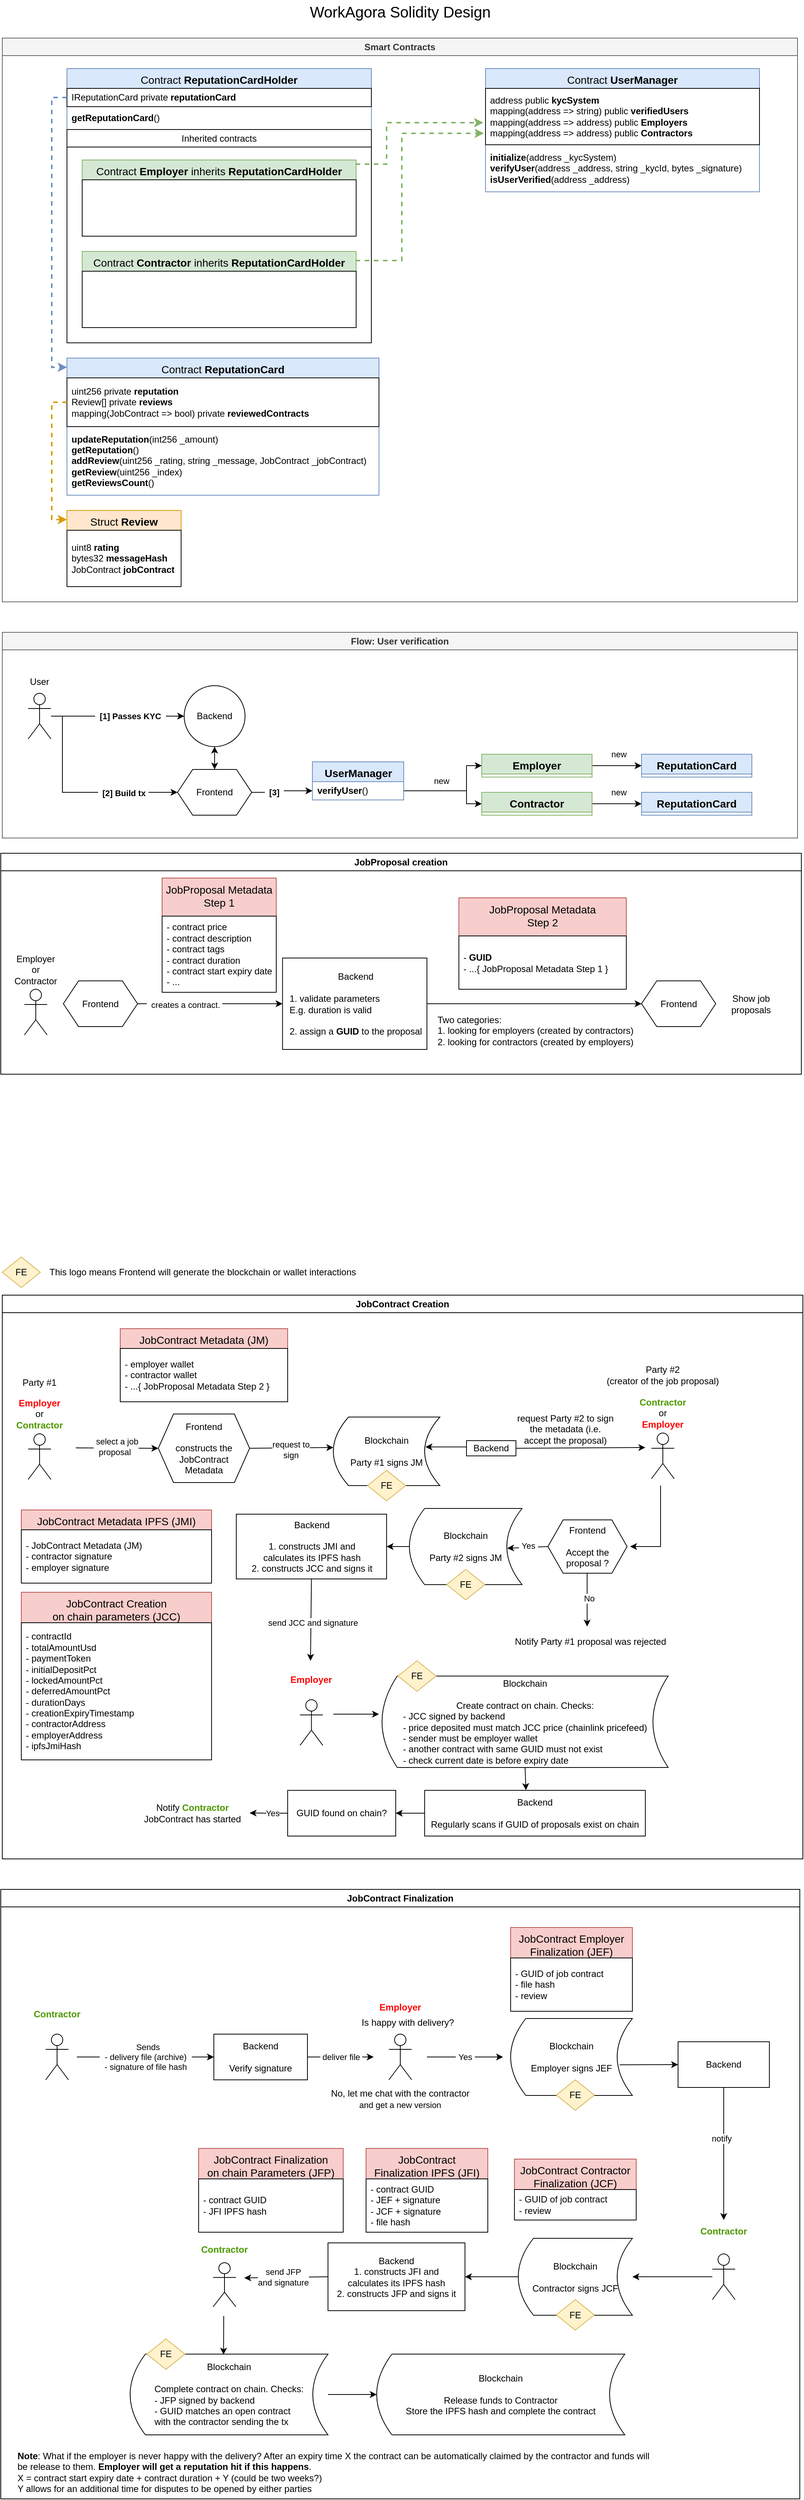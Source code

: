 <mxfile version="21.2.9" type="device">
  <diagram name="Page-1" id="e7e014a7-5840-1c2e-5031-d8a46d1fe8dd">
    <mxGraphModel dx="1434" dy="800" grid="1" gridSize="10" guides="1" tooltips="1" connect="0" arrows="1" fold="1" page="1" pageScale="1" pageWidth="1169" pageHeight="826" background="none" math="0" shadow="0">
      <root>
        <mxCell id="0" />
        <mxCell id="1" parent="0" />
        <mxCell id="3dfKuByAPZrPAyASHaDJ-84" value="Smart Contracts" style="swimlane;whiteSpace=wrap;html=1;fillColor=#f5f5f5;fontColor=#333333;strokeColor=#666666;" parent="1" vertex="1">
          <mxGeometry x="40" y="70" width="1045" height="740" as="geometry">
            <mxRectangle x="40" y="70" width="140" height="30" as="alternateBounds" />
          </mxGeometry>
        </mxCell>
        <mxCell id="3dfKuByAPZrPAyASHaDJ-59" value="&lt;font style=&quot;font-size: 14px;&quot;&gt;&lt;span style=&quot;font-weight: normal;&quot;&gt;Contract &lt;/span&gt;ReputationCardHolder&lt;br&gt;&lt;/font&gt;" style="swimlane;fontStyle=1;align=center;verticalAlign=top;childLayout=stackLayout;horizontal=1;startSize=26;horizontalStack=0;resizeParent=1;resizeParentMax=0;resizeLast=0;collapsible=1;marginBottom=0;whiteSpace=wrap;html=1;fillColor=#dae8fc;strokeColor=#6c8ebf;" parent="3dfKuByAPZrPAyASHaDJ-84" vertex="1">
          <mxGeometry x="84.99" y="40" width="400" height="360" as="geometry" />
        </mxCell>
        <mxCell id="3dfKuByAPZrPAyASHaDJ-60" value="&lt;div style=&quot;border-color: var(--border-color);&quot;&gt;&lt;div style=&quot;border-color: var(--border-color);&quot;&gt;IReputationCard private &lt;b&gt;reputationCard&lt;/b&gt;&lt;br&gt;&lt;/div&gt;&lt;/div&gt;" style="text;strokeColor=default;fillColor=none;align=left;verticalAlign=middle;spacingLeft=4;spacingRight=4;overflow=hidden;rotatable=0;points=[[0,0.5],[1,0.5]];portConstraint=eastwest;whiteSpace=wrap;html=1;strokeWidth=1;rounded=0;absoluteArcSize=0;shadow=0;spacingTop=0;spacing=2;" parent="3dfKuByAPZrPAyASHaDJ-59" vertex="1">
          <mxGeometry y="26" width="400" height="24" as="geometry" />
        </mxCell>
        <mxCell id="3dfKuByAPZrPAyASHaDJ-61" value="&lt;b&gt;getReputationCard&lt;/b&gt;()" style="text;strokeColor=none;fillColor=none;align=left;verticalAlign=middle;spacingLeft=4;spacingRight=4;overflow=hidden;rotatable=0;points=[[0,0.5],[1,0.5]];portConstraint=eastwest;whiteSpace=wrap;html=1;strokeWidth=1;rounded=0;absoluteArcSize=0;shadow=0;spacingTop=0;spacing=2;" parent="3dfKuByAPZrPAyASHaDJ-59" vertex="1">
          <mxGeometry y="50" width="400" height="30" as="geometry" />
        </mxCell>
        <mxCell id="3dfKuByAPZrPAyASHaDJ-83" value="&lt;span style=&quot;font-weight: normal;&quot;&gt;Inherited contracts&lt;/span&gt;" style="swimlane;whiteSpace=wrap;html=1;" parent="3dfKuByAPZrPAyASHaDJ-59" vertex="1">
          <mxGeometry y="80" width="400" height="280" as="geometry" />
        </mxCell>
        <mxCell id="3dfKuByAPZrPAyASHaDJ-48" value="&lt;font style=&quot;font-size: 14px;&quot;&gt;&lt;span style=&quot;font-size: 14px; font-weight: normal;&quot;&gt;Contract&lt;/span&gt;&lt;span style=&quot;font-size: 14px;&quot;&gt; Employer &lt;/span&gt;&lt;span style=&quot;font-weight: normal;&quot;&gt;&lt;font style=&quot;font-size: 14px;&quot;&gt;inherits&amp;nbsp;&lt;/font&gt;&lt;/span&gt;&lt;/font&gt;&lt;span style=&quot;font-size: 14px;&quot;&gt;&lt;font style=&quot;font-size: 14px;&quot;&gt;ReputationCardHolder&lt;/font&gt;&lt;/span&gt;" style="swimlane;fontStyle=1;align=center;verticalAlign=top;childLayout=stackLayout;horizontal=1;startSize=26;horizontalStack=0;resizeParent=1;resizeParentMax=0;resizeLast=0;collapsible=1;marginBottom=0;whiteSpace=wrap;html=1;fillColor=#d5e8d4;strokeColor=#82b366;" parent="3dfKuByAPZrPAyASHaDJ-83" vertex="1">
          <mxGeometry x="20" y="40" width="360" height="100" as="geometry" />
        </mxCell>
        <mxCell id="3dfKuByAPZrPAyASHaDJ-49" value="&lt;div style=&quot;border-color: var(--border-color);&quot;&gt;&lt;br&gt;&lt;/div&gt;" style="text;strokeColor=default;fillColor=none;align=left;verticalAlign=middle;spacingLeft=4;spacingRight=4;overflow=hidden;rotatable=0;points=[[0,0.5],[1,0.5]];portConstraint=eastwest;whiteSpace=wrap;html=1;strokeWidth=1;rounded=0;absoluteArcSize=0;shadow=0;spacingTop=0;spacing=2;" parent="3dfKuByAPZrPAyASHaDJ-48" vertex="1">
          <mxGeometry y="26" width="360" height="74" as="geometry" />
        </mxCell>
        <mxCell id="3dfKuByAPZrPAyASHaDJ-72" value="&lt;font style=&quot;font-size: 14px;&quot;&gt;&lt;span style=&quot;font-size: 14px; font-weight: normal;&quot;&gt;Contract&lt;/span&gt;&lt;span style=&quot;font-size: 14px;&quot;&gt; Contractor&amp;nbsp;&lt;/span&gt;&lt;span style=&quot;font-weight: normal;&quot;&gt;&lt;font style=&quot;font-size: 14px;&quot;&gt;inherits&amp;nbsp;&lt;/font&gt;&lt;/span&gt;&lt;/font&gt;&lt;span style=&quot;font-size: 14px;&quot;&gt;&lt;font style=&quot;font-size: 14px;&quot;&gt;ReputationCardHolder&lt;/font&gt;&lt;/span&gt;" style="swimlane;fontStyle=1;align=center;verticalAlign=top;childLayout=stackLayout;horizontal=1;startSize=26;horizontalStack=0;resizeParent=1;resizeParentMax=0;resizeLast=0;collapsible=1;marginBottom=0;whiteSpace=wrap;html=1;fillColor=#d5e8d4;strokeColor=#82b366;" parent="3dfKuByAPZrPAyASHaDJ-83" vertex="1">
          <mxGeometry x="20" y="160" width="360" height="100" as="geometry" />
        </mxCell>
        <mxCell id="3dfKuByAPZrPAyASHaDJ-73" value="&lt;div style=&quot;border-color: var(--border-color);&quot;&gt;&lt;br&gt;&lt;/div&gt;" style="text;strokeColor=default;fillColor=none;align=left;verticalAlign=middle;spacingLeft=4;spacingRight=4;overflow=hidden;rotatable=0;points=[[0,0.5],[1,0.5]];portConstraint=eastwest;whiteSpace=wrap;html=1;strokeWidth=1;rounded=0;absoluteArcSize=0;shadow=0;spacingTop=0;spacing=2;" parent="3dfKuByAPZrPAyASHaDJ-72" vertex="1">
          <mxGeometry y="26" width="360" height="74" as="geometry" />
        </mxCell>
        <mxCell id="3dfKuByAPZrPAyASHaDJ-41" value="&lt;font style=&quot;font-size: 14px;&quot;&gt;&lt;span style=&quot;font-weight: normal;&quot;&gt;Contract&lt;/span&gt; UserManager&lt;br&gt;&lt;/font&gt;" style="swimlane;fontStyle=1;align=center;verticalAlign=top;childLayout=stackLayout;horizontal=1;startSize=26;horizontalStack=0;resizeParent=1;resizeParentMax=0;resizeLast=0;collapsible=1;marginBottom=0;whiteSpace=wrap;html=1;fillColor=#dae8fc;strokeColor=#6c8ebf;" parent="3dfKuByAPZrPAyASHaDJ-84" vertex="1">
          <mxGeometry x="634.99" y="40" width="360.01" height="161.78" as="geometry" />
        </mxCell>
        <mxCell id="3dfKuByAPZrPAyASHaDJ-47" value="&lt;div style=&quot;border-color: var(--border-color);&quot;&gt;address public&amp;nbsp;&lt;b style=&quot;border-color: var(--border-color);&quot;&gt;kycSystem&lt;/b&gt;&lt;/div&gt;&lt;div style=&quot;border-color: var(--border-color);&quot;&gt;mapping(address =&amp;gt; string) public&amp;nbsp;&lt;b style=&quot;border-color: var(--border-color);&quot;&gt;verifiedUsers&lt;/b&gt;&lt;/div&gt;&lt;div style=&quot;border-color: var(--border-color);&quot;&gt;mapping(address =&amp;gt; address) public&amp;nbsp;&lt;b style=&quot;border-color: var(--border-color);&quot;&gt;Employers&lt;/b&gt;&lt;/div&gt;&lt;div style=&quot;border-color: var(--border-color);&quot;&gt;mapping(address =&amp;gt; address) public&amp;nbsp;&lt;b style=&quot;border-color: var(--border-color);&quot;&gt;Contractors&lt;/b&gt;&lt;/div&gt;" style="text;strokeColor=default;fillColor=none;align=left;verticalAlign=middle;spacingLeft=4;spacingRight=4;overflow=hidden;rotatable=0;points=[[0,0.5],[1,0.5]];portConstraint=eastwest;whiteSpace=wrap;html=1;strokeWidth=1;rounded=0;absoluteArcSize=0;shadow=0;spacingTop=0;spacing=2;" parent="3dfKuByAPZrPAyASHaDJ-41" vertex="1">
          <mxGeometry y="26" width="360.01" height="74" as="geometry" />
        </mxCell>
        <mxCell id="3dfKuByAPZrPAyASHaDJ-44" value="&lt;b&gt;initialize&lt;/b&gt;(address _kycSystem)&lt;br&gt;&lt;b&gt;verifyUser&lt;/b&gt;(address _address, string _kycId, bytes _signature)&lt;br&gt;&lt;b&gt;isUserVerified&lt;/b&gt;(address _address)" style="text;strokeColor=none;fillColor=none;align=left;verticalAlign=middle;spacingLeft=4;spacingRight=4;overflow=hidden;rotatable=0;points=[[0,0.5],[1,0.5]];portConstraint=eastwest;whiteSpace=wrap;html=1;strokeWidth=1;rounded=0;absoluteArcSize=0;shadow=0;spacingTop=0;spacing=2;" parent="3dfKuByAPZrPAyASHaDJ-41" vertex="1">
          <mxGeometry y="100" width="360.01" height="61.78" as="geometry" />
        </mxCell>
        <mxCell id="3dfKuByAPZrPAyASHaDJ-56" value="&lt;font style=&quot;font-size: 14px;&quot;&gt;&lt;span style=&quot;font-weight: normal;&quot;&gt;Contract &lt;/span&gt;ReputationCard&lt;br&gt;&lt;/font&gt;" style="swimlane;fontStyle=1;align=center;verticalAlign=top;childLayout=stackLayout;horizontal=1;startSize=26;horizontalStack=0;resizeParent=1;resizeParentMax=0;resizeLast=0;collapsible=1;marginBottom=0;whiteSpace=wrap;html=1;fillColor=#dae8fc;strokeColor=#6c8ebf;" parent="3dfKuByAPZrPAyASHaDJ-84" vertex="1">
          <mxGeometry x="84.99" y="420" width="410" height="180" as="geometry" />
        </mxCell>
        <mxCell id="3dfKuByAPZrPAyASHaDJ-57" value="&lt;div style=&quot;border-color: var(--border-color);&quot;&gt;&lt;div style=&quot;border-color: var(--border-color);&quot;&gt;uint256 private &lt;b&gt;reputation&lt;/b&gt;&lt;/div&gt;&lt;div style=&quot;border-color: var(--border-color);&quot;&gt;Review[] private &lt;b&gt;reviews&lt;/b&gt;&lt;/div&gt;&lt;div style=&quot;border-color: var(--border-color);&quot;&gt;mapping(JobContract =&amp;gt; bool) private &lt;b&gt;reviewedContracts&lt;/b&gt;&lt;/div&gt;&lt;/div&gt;" style="text;strokeColor=default;fillColor=none;align=left;verticalAlign=middle;spacingLeft=4;spacingRight=4;overflow=hidden;rotatable=0;points=[[0,0.5],[1,0.5]];portConstraint=eastwest;whiteSpace=wrap;html=1;strokeWidth=1;rounded=0;absoluteArcSize=0;shadow=0;spacingTop=0;spacing=2;" parent="3dfKuByAPZrPAyASHaDJ-56" vertex="1">
          <mxGeometry y="26" width="410" height="64" as="geometry" />
        </mxCell>
        <mxCell id="3dfKuByAPZrPAyASHaDJ-58" value="&lt;div&gt;&lt;b&gt;updateReputation&lt;/b&gt;(int256 _amount)&lt;/div&gt;&lt;div&gt;&lt;b&gt;getReputation&lt;/b&gt;()&lt;/div&gt;&lt;div&gt;&lt;b&gt;addReview&lt;/b&gt;(&lt;span style=&quot;background-color: initial;&quot;&gt;uint256 _rating,&amp;nbsp;&lt;/span&gt;&lt;span style=&quot;background-color: initial;&quot;&gt;string _message,&lt;/span&gt;&lt;span style=&quot;background-color: initial;&quot;&gt;&amp;nbsp;JobContract _jobContract&lt;/span&gt;&lt;span style=&quot;background-color: initial;&quot;&gt;)&lt;/span&gt;&lt;/div&gt;&lt;div&gt;&lt;b&gt;getReview&lt;/b&gt;(uint256 _index)&lt;/div&gt;&lt;div&gt;&lt;b&gt;getReviewsCount&lt;/b&gt;()&lt;/div&gt;" style="text;strokeColor=none;fillColor=none;align=left;verticalAlign=middle;spacingLeft=4;spacingRight=4;overflow=hidden;rotatable=0;points=[[0,0.5],[1,0.5]];portConstraint=eastwest;whiteSpace=wrap;html=1;strokeWidth=1;rounded=0;absoluteArcSize=0;shadow=0;spacingTop=0;spacing=2;" parent="3dfKuByAPZrPAyASHaDJ-56" vertex="1">
          <mxGeometry y="90" width="410" height="90" as="geometry" />
        </mxCell>
        <mxCell id="3dfKuByAPZrPAyASHaDJ-63" value="&lt;font style=&quot;font-size: 14px;&quot;&gt;&lt;span style=&quot;font-weight: normal;&quot;&gt;Struct&lt;/span&gt; Review&lt;/font&gt;" style="swimlane;fontStyle=1;align=center;verticalAlign=top;childLayout=stackLayout;horizontal=1;startSize=26;horizontalStack=0;resizeParent=1;resizeParentMax=0;resizeLast=0;collapsible=1;marginBottom=0;whiteSpace=wrap;html=1;fillColor=#ffe6cc;strokeColor=#d79b00;" parent="3dfKuByAPZrPAyASHaDJ-84" vertex="1">
          <mxGeometry x="84.99" y="620" width="150" height="100" as="geometry" />
        </mxCell>
        <mxCell id="3dfKuByAPZrPAyASHaDJ-64" value="&lt;div style=&quot;border-color: var(--border-color);&quot;&gt;&lt;div style=&quot;border-color: var(--border-color);&quot;&gt;&lt;span style=&quot;background-color: initial;&quot;&gt;uint8&amp;nbsp;&lt;/span&gt;&lt;b style=&quot;background-color: initial;&quot;&gt;rating&lt;/b&gt;&lt;br&gt;&lt;/div&gt;&lt;div style=&quot;border-color: var(--border-color);&quot;&gt;bytes32 &lt;b&gt;messageHash&lt;/b&gt;&lt;/div&gt;&lt;div style=&quot;border-color: var(--border-color);&quot;&gt;JobContract &lt;b&gt;jobContract&lt;/b&gt;&lt;/div&gt;&lt;/div&gt;" style="text;strokeColor=default;fillColor=none;align=left;verticalAlign=middle;spacingLeft=4;spacingRight=4;overflow=hidden;rotatable=0;points=[[0,0.5],[1,0.5]];portConstraint=eastwest;whiteSpace=wrap;html=1;strokeWidth=1;rounded=0;absoluteArcSize=0;shadow=0;spacingTop=0;spacing=2;" parent="3dfKuByAPZrPAyASHaDJ-63" vertex="1">
          <mxGeometry y="26" width="150" height="74" as="geometry" />
        </mxCell>
        <mxCell id="3dfKuByAPZrPAyASHaDJ-76" style="edgeStyle=orthogonalEdgeStyle;rounded=0;orthogonalLoop=1;jettySize=auto;html=1;exitX=0.998;exitY=0.12;exitDx=0;exitDy=0;entryX=-0.006;entryY=0.797;entryDx=0;entryDy=0;entryPerimeter=0;exitPerimeter=0;fillColor=#d5e8d4;strokeColor=#82b366;strokeWidth=2;dashed=1;" parent="3dfKuByAPZrPAyASHaDJ-84" source="3dfKuByAPZrPAyASHaDJ-72" target="3dfKuByAPZrPAyASHaDJ-47" edge="1">
          <mxGeometry relative="1" as="geometry">
            <mxPoint x="595" y="240" as="sourcePoint" />
            <mxPoint x="595" y="524" as="targetPoint" />
            <Array as="points">
              <mxPoint x="525" y="292" />
              <mxPoint x="525" y="125" />
            </Array>
          </mxGeometry>
        </mxCell>
        <mxCell id="3dfKuByAPZrPAyASHaDJ-77" style="edgeStyle=orthogonalEdgeStyle;rounded=0;orthogonalLoop=1;jettySize=auto;html=1;exitX=0.998;exitY=0.055;exitDx=0;exitDy=0;entryX=-0.008;entryY=0.608;entryDx=0;entryDy=0;entryPerimeter=0;exitPerimeter=0;fillColor=#d5e8d4;strokeColor=#82b366;strokeWidth=2;dashed=1;" parent="3dfKuByAPZrPAyASHaDJ-84" source="3dfKuByAPZrPAyASHaDJ-48" target="3dfKuByAPZrPAyASHaDJ-47" edge="1">
          <mxGeometry relative="1" as="geometry">
            <mxPoint x="564" y="282" as="sourcePoint" />
            <mxPoint x="643" y="175" as="targetPoint" />
            <Array as="points">
              <mxPoint x="505" y="165" />
              <mxPoint x="505" y="111" />
            </Array>
          </mxGeometry>
        </mxCell>
        <mxCell id="3dfKuByAPZrPAyASHaDJ-74" style="edgeStyle=orthogonalEdgeStyle;rounded=0;orthogonalLoop=1;jettySize=auto;html=1;exitX=0;exitY=0.5;exitDx=0;exitDy=0;entryX=0;entryY=0.067;entryDx=0;entryDy=0;entryPerimeter=0;fillColor=#dae8fc;strokeColor=#6c8ebf;dashed=1;strokeWidth=2;" parent="3dfKuByAPZrPAyASHaDJ-84" source="3dfKuByAPZrPAyASHaDJ-60" target="3dfKuByAPZrPAyASHaDJ-56" edge="1">
          <mxGeometry relative="1" as="geometry" />
        </mxCell>
        <mxCell id="3dfKuByAPZrPAyASHaDJ-69" style="edgeStyle=orthogonalEdgeStyle;rounded=0;orthogonalLoop=1;jettySize=auto;html=1;entryX=0;entryY=0.12;entryDx=0;entryDy=0;entryPerimeter=0;fillColor=#ffe6cc;strokeColor=#d79b00;strokeWidth=2;dashed=1;" parent="3dfKuByAPZrPAyASHaDJ-84" source="3dfKuByAPZrPAyASHaDJ-57" target="3dfKuByAPZrPAyASHaDJ-63" edge="1">
          <mxGeometry relative="1" as="geometry" />
        </mxCell>
        <mxCell id="3dfKuByAPZrPAyASHaDJ-85" value="WorkAgora Solidity Design" style="text;html=1;strokeColor=none;fillColor=none;align=center;verticalAlign=middle;whiteSpace=wrap;rounded=0;fontSize=20;labelBackgroundColor=none;labelBorderColor=none;" parent="1" vertex="1">
          <mxGeometry x="442.5" y="20" width="240" height="30" as="geometry" />
        </mxCell>
        <mxCell id="3dfKuByAPZrPAyASHaDJ-86" value="Flow: User verification" style="swimlane;whiteSpace=wrap;html=1;fillColor=#f5f5f5;fontColor=#333333;strokeColor=#666666;" parent="1" vertex="1">
          <mxGeometry x="40" y="850" width="1045" height="270" as="geometry" />
        </mxCell>
        <mxCell id="3dfKuByAPZrPAyASHaDJ-88" value="Backend" style="ellipse;whiteSpace=wrap;html=1;aspect=fixed;" parent="3dfKuByAPZrPAyASHaDJ-86" vertex="1">
          <mxGeometry x="239" y="70" width="80" height="80" as="geometry" />
        </mxCell>
        <mxCell id="3dfKuByAPZrPAyASHaDJ-90" style="edgeStyle=orthogonalEdgeStyle;rounded=0;orthogonalLoop=1;jettySize=auto;html=1;entryX=0;entryY=0.5;entryDx=0;entryDy=0;strokeWidth=1;" parent="3dfKuByAPZrPAyASHaDJ-86" source="3dfKuByAPZrPAyASHaDJ-89" target="3dfKuByAPZrPAyASHaDJ-88" edge="1">
          <mxGeometry relative="1" as="geometry" />
        </mxCell>
        <mxCell id="3dfKuByAPZrPAyASHaDJ-91" value="&lt;font style=&quot;font-size: 11px;&quot;&gt;&amp;nbsp; [1] Passes KYC&amp;nbsp;&amp;nbsp;&lt;/font&gt;" style="edgeLabel;html=1;align=center;verticalAlign=middle;resizable=0;points=[];fontStyle=1;fontSize=11;" parent="3dfKuByAPZrPAyASHaDJ-90" vertex="1" connectable="0">
          <mxGeometry x="-0.216" y="2" relative="1" as="geometry">
            <mxPoint x="35" y="2" as="offset" />
          </mxGeometry>
        </mxCell>
        <mxCell id="3dfKuByAPZrPAyASHaDJ-89" value="" style="shape=umlActor;verticalLabelPosition=bottom;verticalAlign=top;html=1;outlineConnect=0;" parent="3dfKuByAPZrPAyASHaDJ-86" vertex="1">
          <mxGeometry x="34" y="80" width="30" height="60" as="geometry" />
        </mxCell>
        <mxCell id="3dfKuByAPZrPAyASHaDJ-111" style="edgeStyle=orthogonalEdgeStyle;rounded=0;orthogonalLoop=1;jettySize=auto;html=1;entryX=0;entryY=0.5;entryDx=0;entryDy=0;strokeWidth=1;" parent="3dfKuByAPZrPAyASHaDJ-86" source="3dfKuByAPZrPAyASHaDJ-101" target="3dfKuByAPZrPAyASHaDJ-110" edge="1">
          <mxGeometry relative="1" as="geometry" />
        </mxCell>
        <mxCell id="3dfKuByAPZrPAyASHaDJ-112" value="&lt;b&gt;&amp;nbsp; [3]&amp;nbsp;&amp;nbsp;&lt;/b&gt;" style="edgeLabel;html=1;align=center;verticalAlign=middle;resizable=0;points=[];" parent="3dfKuByAPZrPAyASHaDJ-111" vertex="1" connectable="0">
          <mxGeometry x="-0.303" relative="1" as="geometry">
            <mxPoint as="offset" />
          </mxGeometry>
        </mxCell>
        <mxCell id="3dfKuByAPZrPAyASHaDJ-101" value="Frontend" style="shape=hexagon;perimeter=hexagonPerimeter2;whiteSpace=wrap;html=1;fixedSize=1;" parent="3dfKuByAPZrPAyASHaDJ-86" vertex="1">
          <mxGeometry x="230.25" y="180" width="97.5" height="60" as="geometry" />
        </mxCell>
        <mxCell id="3dfKuByAPZrPAyASHaDJ-104" style="edgeStyle=orthogonalEdgeStyle;rounded=0;orthogonalLoop=1;jettySize=auto;html=1;entryX=0;entryY=0.5;entryDx=0;entryDy=0;strokeWidth=1;" parent="3dfKuByAPZrPAyASHaDJ-86" source="3dfKuByAPZrPAyASHaDJ-89" target="3dfKuByAPZrPAyASHaDJ-101" edge="1">
          <mxGeometry relative="1" as="geometry">
            <mxPoint x="55.25" y="190" as="sourcePoint" />
            <mxPoint x="230.25" y="190" as="targetPoint" />
            <Array as="points">
              <mxPoint x="79" y="110" />
              <mxPoint x="79" y="210" />
            </Array>
          </mxGeometry>
        </mxCell>
        <mxCell id="3dfKuByAPZrPAyASHaDJ-105" value="&lt;font style=&quot;font-size: 11px;&quot;&gt;&amp;nbsp; [2] Build tx&amp;nbsp;&lt;/font&gt;" style="edgeLabel;html=1;align=center;verticalAlign=middle;resizable=0;points=[];fontStyle=1;fontSize=11;" parent="3dfKuByAPZrPAyASHaDJ-104" vertex="1" connectable="0">
          <mxGeometry x="-0.216" y="2" relative="1" as="geometry">
            <mxPoint x="77" y="11" as="offset" />
          </mxGeometry>
        </mxCell>
        <mxCell id="3dfKuByAPZrPAyASHaDJ-106" value="User" style="text;html=1;strokeColor=none;fillColor=none;align=center;verticalAlign=middle;whiteSpace=wrap;rounded=0;" parent="3dfKuByAPZrPAyASHaDJ-86" vertex="1">
          <mxGeometry x="25" y="50" width="48" height="30" as="geometry" />
        </mxCell>
        <mxCell id="3dfKuByAPZrPAyASHaDJ-107" value="" style="endArrow=classic;startArrow=classic;html=1;rounded=0;exitX=0.5;exitY=0;exitDx=0;exitDy=0;entryX=0.5;entryY=1;entryDx=0;entryDy=0;" parent="3dfKuByAPZrPAyASHaDJ-86" source="3dfKuByAPZrPAyASHaDJ-101" target="3dfKuByAPZrPAyASHaDJ-88" edge="1">
          <mxGeometry width="50" height="50" relative="1" as="geometry">
            <mxPoint x="349" y="170" as="sourcePoint" />
            <mxPoint x="399" y="120" as="targetPoint" />
          </mxGeometry>
        </mxCell>
        <mxCell id="3dfKuByAPZrPAyASHaDJ-108" value="&lt;font style=&quot;font-size: 14px;&quot;&gt;UserManager&lt;br&gt;&lt;/font&gt;" style="swimlane;fontStyle=1;align=center;verticalAlign=top;childLayout=stackLayout;horizontal=1;startSize=26;horizontalStack=0;resizeParent=1;resizeParentMax=0;resizeLast=0;collapsible=1;marginBottom=0;whiteSpace=wrap;html=1;fillColor=#dae8fc;strokeColor=#6c8ebf;" parent="3dfKuByAPZrPAyASHaDJ-86" vertex="1">
          <mxGeometry x="407.5" y="170" width="120" height="50" as="geometry" />
        </mxCell>
        <mxCell id="3dfKuByAPZrPAyASHaDJ-110" value="&lt;b&gt;verifyUser&lt;/b&gt;()" style="text;strokeColor=none;fillColor=none;align=left;verticalAlign=middle;spacingLeft=4;spacingRight=4;overflow=hidden;rotatable=0;points=[[0,0.5],[1,0.5]];portConstraint=eastwest;whiteSpace=wrap;html=1;strokeWidth=1;rounded=0;absoluteArcSize=0;shadow=0;spacingTop=0;spacing=2;" parent="3dfKuByAPZrPAyASHaDJ-108" vertex="1">
          <mxGeometry y="26" width="120" height="24" as="geometry" />
        </mxCell>
        <mxCell id="3dfKuByAPZrPAyASHaDJ-126" value="new" style="edgeStyle=orthogonalEdgeStyle;rounded=0;orthogonalLoop=1;jettySize=auto;html=1;entryX=0;entryY=0.5;entryDx=0;entryDy=0;" parent="3dfKuByAPZrPAyASHaDJ-86" source="3dfKuByAPZrPAyASHaDJ-113" target="3dfKuByAPZrPAyASHaDJ-124" edge="1">
          <mxGeometry x="0.077" y="15" relative="1" as="geometry">
            <mxPoint as="offset" />
          </mxGeometry>
        </mxCell>
        <mxCell id="3dfKuByAPZrPAyASHaDJ-113" value="&lt;font style=&quot;font-size: 14px;&quot;&gt;&lt;span style=&quot;font-size: 14px;&quot;&gt;Employer&lt;/span&gt;&lt;/font&gt;" style="swimlane;fontStyle=1;align=center;verticalAlign=top;childLayout=stackLayout;horizontal=1;startSize=26;horizontalStack=0;resizeParent=1;resizeParentMax=0;resizeLast=0;collapsible=1;marginBottom=0;whiteSpace=wrap;html=1;fillColor=#d5e8d4;strokeColor=#82b366;" parent="3dfKuByAPZrPAyASHaDJ-86" vertex="1">
          <mxGeometry x="630" y="160" width="145" height="30" as="geometry" />
        </mxCell>
        <mxCell id="3dfKuByAPZrPAyASHaDJ-127" style="edgeStyle=orthogonalEdgeStyle;rounded=0;orthogonalLoop=1;jettySize=auto;html=1;entryX=0;entryY=0.5;entryDx=0;entryDy=0;" parent="3dfKuByAPZrPAyASHaDJ-86" source="3dfKuByAPZrPAyASHaDJ-115" target="3dfKuByAPZrPAyASHaDJ-125" edge="1">
          <mxGeometry relative="1" as="geometry" />
        </mxCell>
        <mxCell id="3dfKuByAPZrPAyASHaDJ-128" value="new" style="edgeLabel;html=1;align=center;verticalAlign=middle;resizable=0;points=[];" parent="3dfKuByAPZrPAyASHaDJ-127" vertex="1" connectable="0">
          <mxGeometry x="0.077" y="1" relative="1" as="geometry">
            <mxPoint y="-14" as="offset" />
          </mxGeometry>
        </mxCell>
        <mxCell id="3dfKuByAPZrPAyASHaDJ-115" value="&lt;font style=&quot;font-size: 14px;&quot;&gt;&lt;span style=&quot;font-size: 14px;&quot;&gt;Contractor&lt;/span&gt;&lt;/font&gt;" style="swimlane;fontStyle=1;align=center;verticalAlign=top;childLayout=stackLayout;horizontal=1;startSize=26;horizontalStack=0;resizeParent=1;resizeParentMax=0;resizeLast=0;collapsible=1;marginBottom=0;whiteSpace=wrap;html=1;fillColor=#d5e8d4;strokeColor=#82b366;" parent="3dfKuByAPZrPAyASHaDJ-86" vertex="1">
          <mxGeometry x="630" y="210" width="145" height="30" as="geometry" />
        </mxCell>
        <mxCell id="3dfKuByAPZrPAyASHaDJ-117" style="edgeStyle=orthogonalEdgeStyle;rounded=0;orthogonalLoop=1;jettySize=auto;html=1;exitX=1;exitY=0.5;exitDx=0;exitDy=0;entryX=0;entryY=0.5;entryDx=0;entryDy=0;" parent="3dfKuByAPZrPAyASHaDJ-86" source="3dfKuByAPZrPAyASHaDJ-110" target="3dfKuByAPZrPAyASHaDJ-115" edge="1">
          <mxGeometry relative="1" as="geometry">
            <mxPoint x="815" y="110" as="targetPoint" />
            <Array as="points">
              <mxPoint x="610" y="208" />
              <mxPoint x="610" y="225" />
            </Array>
          </mxGeometry>
        </mxCell>
        <mxCell id="3dfKuByAPZrPAyASHaDJ-118" value="new" style="edgeLabel;html=1;align=center;verticalAlign=middle;resizable=0;points=[];" parent="3dfKuByAPZrPAyASHaDJ-117" vertex="1" connectable="0">
          <mxGeometry x="0.282" relative="1" as="geometry">
            <mxPoint x="-27" y="-13" as="offset" />
          </mxGeometry>
        </mxCell>
        <mxCell id="3dfKuByAPZrPAyASHaDJ-120" style="edgeStyle=orthogonalEdgeStyle;rounded=0;orthogonalLoop=1;jettySize=auto;html=1;exitX=1;exitY=0.5;exitDx=0;exitDy=0;entryX=0;entryY=0.5;entryDx=0;entryDy=0;" parent="3dfKuByAPZrPAyASHaDJ-86" source="3dfKuByAPZrPAyASHaDJ-110" target="3dfKuByAPZrPAyASHaDJ-113" edge="1">
          <mxGeometry relative="1" as="geometry">
            <Array as="points">
              <mxPoint x="610" y="208" />
              <mxPoint x="610" y="175" />
            </Array>
          </mxGeometry>
        </mxCell>
        <mxCell id="3dfKuByAPZrPAyASHaDJ-124" value="&lt;font style=&quot;font-size: 14px;&quot;&gt;&lt;span style=&quot;font-size: 14px;&quot;&gt;ReputationCard&lt;/span&gt;&lt;/font&gt;" style="swimlane;fontStyle=1;align=center;verticalAlign=top;childLayout=stackLayout;horizontal=1;startSize=26;horizontalStack=0;resizeParent=1;resizeParentMax=0;resizeLast=0;collapsible=1;marginBottom=0;whiteSpace=wrap;html=1;fillColor=#dae8fc;strokeColor=#6c8ebf;" parent="3dfKuByAPZrPAyASHaDJ-86" vertex="1">
          <mxGeometry x="840" y="160" width="145" height="30" as="geometry" />
        </mxCell>
        <mxCell id="3dfKuByAPZrPAyASHaDJ-125" value="&lt;font style=&quot;font-size: 14px;&quot;&gt;&lt;span style=&quot;font-size: 14px;&quot;&gt;ReputationCard&lt;/span&gt;&lt;/font&gt;" style="swimlane;fontStyle=1;align=center;verticalAlign=top;childLayout=stackLayout;horizontal=1;startSize=26;horizontalStack=0;resizeParent=1;resizeParentMax=0;resizeLast=0;collapsible=1;marginBottom=0;whiteSpace=wrap;html=1;fillColor=#dae8fc;strokeColor=#6c8ebf;" parent="3dfKuByAPZrPAyASHaDJ-86" vertex="1">
          <mxGeometry x="840" y="210" width="145" height="30" as="geometry" />
        </mxCell>
        <mxCell id="3dfKuByAPZrPAyASHaDJ-155" value="JobContract Finalization" style="swimlane;whiteSpace=wrap;html=1;" parent="1" vertex="1">
          <mxGeometry x="38" y="2500" width="1050" height="800" as="geometry" />
        </mxCell>
        <mxCell id="3dfKuByAPZrPAyASHaDJ-278" value="Backend&lt;br&gt;&lt;br&gt;Verify signature" style="rounded=0;whiteSpace=wrap;html=1;" parent="3dfKuByAPZrPAyASHaDJ-155" vertex="1">
          <mxGeometry x="280" y="190" width="123" height="60" as="geometry" />
        </mxCell>
        <mxCell id="3dfKuByAPZrPAyASHaDJ-279" value="" style="shape=umlActor;verticalLabelPosition=bottom;verticalAlign=top;html=1;outlineConnect=0;" parent="3dfKuByAPZrPAyASHaDJ-155" vertex="1">
          <mxGeometry x="59" y="190" width="30" height="60" as="geometry" />
        </mxCell>
        <mxCell id="3dfKuByAPZrPAyASHaDJ-280" value="&lt;b style=&quot;border-color: var(--border-color); color: rgb(77, 153, 0);&quot;&gt;Contractor&lt;/b&gt;&lt;b style=&quot;&quot;&gt;&lt;font color=&quot;#4d9900&quot;&gt;&lt;br&gt;&lt;/font&gt;&lt;/b&gt;" style="text;html=1;strokeColor=none;fillColor=none;align=center;verticalAlign=middle;whiteSpace=wrap;rounded=0;" parent="3dfKuByAPZrPAyASHaDJ-155" vertex="1">
          <mxGeometry x="50" y="149" width="48" height="30" as="geometry" />
        </mxCell>
        <mxCell id="3dfKuByAPZrPAyASHaDJ-281" value="&amp;nbsp; Sends&lt;br&gt;&amp;nbsp; - delivery file (archive)&amp;nbsp;&amp;nbsp;&lt;br&gt;&amp;nbsp; - signature of file hash&amp;nbsp;&amp;nbsp;" style="endArrow=classic;html=1;rounded=0;entryX=0;entryY=0.5;entryDx=0;entryDy=0;" parent="3dfKuByAPZrPAyASHaDJ-155" target="3dfKuByAPZrPAyASHaDJ-278" edge="1">
          <mxGeometry width="50" height="50" relative="1" as="geometry">
            <mxPoint x="100" y="220" as="sourcePoint" />
            <mxPoint x="180" y="260" as="targetPoint" />
          </mxGeometry>
        </mxCell>
        <mxCell id="3dfKuByAPZrPAyASHaDJ-282" value="&lt;b style=&quot;border-color: var(--border-color); color: rgb(255, 3, 3);&quot;&gt;Employer&lt;/b&gt;&lt;b style=&quot;&quot;&gt;&lt;font color=&quot;#4d9900&quot;&gt;&lt;br&gt;&lt;/font&gt;&lt;/b&gt;" style="text;html=1;strokeColor=none;fillColor=none;align=center;verticalAlign=middle;whiteSpace=wrap;rounded=0;" parent="3dfKuByAPZrPAyASHaDJ-155" vertex="1">
          <mxGeometry x="501" y="140" width="48" height="30" as="geometry" />
        </mxCell>
        <mxCell id="3dfKuByAPZrPAyASHaDJ-283" value="" style="shape=umlActor;verticalLabelPosition=bottom;verticalAlign=top;html=1;outlineConnect=0;" parent="3dfKuByAPZrPAyASHaDJ-155" vertex="1">
          <mxGeometry x="510" y="190" width="30" height="60" as="geometry" />
        </mxCell>
        <mxCell id="3dfKuByAPZrPAyASHaDJ-284" value="&amp;nbsp;deliver file&amp;nbsp;" style="endArrow=classic;html=1;rounded=0;exitX=1;exitY=0.5;exitDx=0;exitDy=0;" parent="3dfKuByAPZrPAyASHaDJ-155" source="3dfKuByAPZrPAyASHaDJ-278" edge="1">
          <mxGeometry width="50" height="50" relative="1" as="geometry">
            <mxPoint x="440" y="250" as="sourcePoint" />
            <mxPoint x="490" y="220" as="targetPoint" />
          </mxGeometry>
        </mxCell>
        <mxCell id="3dfKuByAPZrPAyASHaDJ-285" value="&amp;nbsp;Yes&amp;nbsp;" style="endArrow=classic;html=1;rounded=0;" parent="3dfKuByAPZrPAyASHaDJ-155" edge="1">
          <mxGeometry width="50" height="50" relative="1" as="geometry">
            <mxPoint x="560" y="220" as="sourcePoint" />
            <mxPoint x="660" y="220" as="targetPoint" />
          </mxGeometry>
        </mxCell>
        <mxCell id="3dfKuByAPZrPAyASHaDJ-286" value="Is happy with delivery?" style="text;html=1;strokeColor=none;fillColor=none;align=center;verticalAlign=middle;whiteSpace=wrap;rounded=0;" parent="3dfKuByAPZrPAyASHaDJ-155" vertex="1">
          <mxGeometry x="460" y="160" width="150" height="30" as="geometry" />
        </mxCell>
        <mxCell id="3dfKuByAPZrPAyASHaDJ-289" value="No, let me chat with the contractor&lt;br style=&quot;border-color: var(--border-color); font-size: 11px;&quot;&gt;&lt;span style=&quot;font-size: 11px; background-color: rgb(255, 255, 255);&quot;&gt;and get a new version&lt;/span&gt;" style="text;html=1;strokeColor=none;fillColor=none;align=center;verticalAlign=middle;whiteSpace=wrap;rounded=0;" parent="3dfKuByAPZrPAyASHaDJ-155" vertex="1">
          <mxGeometry x="419" y="260" width="212" height="30" as="geometry" />
        </mxCell>
        <mxCell id="3dfKuByAPZrPAyASHaDJ-290" value="Blockchain&lt;br&gt;&lt;br&gt;&lt;div style=&quot;text-align: left;&quot;&gt;&lt;span style=&quot;background-color: initial;&quot;&gt;Employer signs JEF&lt;/span&gt;&lt;/div&gt;" style="shape=dataStorage;whiteSpace=wrap;html=1;fixedSize=1;" parent="3dfKuByAPZrPAyASHaDJ-155" vertex="1">
          <mxGeometry x="670" y="169.5" width="160" height="101" as="geometry" />
        </mxCell>
        <mxCell id="3dfKuByAPZrPAyASHaDJ-294" style="edgeStyle=orthogonalEdgeStyle;rounded=0;orthogonalLoop=1;jettySize=auto;html=1;exitX=0.5;exitY=1;exitDx=0;exitDy=0;entryX=0.5;entryY=0;entryDx=0;entryDy=0;" parent="3dfKuByAPZrPAyASHaDJ-155" source="3dfKuByAPZrPAyASHaDJ-291" target="3dfKuByAPZrPAyASHaDJ-298" edge="1">
          <mxGeometry relative="1" as="geometry">
            <mxPoint x="950" y="310" as="targetPoint" />
          </mxGeometry>
        </mxCell>
        <mxCell id="3dfKuByAPZrPAyASHaDJ-299" value="notify" style="edgeLabel;html=1;align=center;verticalAlign=middle;resizable=0;points=[];" parent="3dfKuByAPZrPAyASHaDJ-294" vertex="1" connectable="0">
          <mxGeometry x="-0.238" y="-3" relative="1" as="geometry">
            <mxPoint as="offset" />
          </mxGeometry>
        </mxCell>
        <mxCell id="3dfKuByAPZrPAyASHaDJ-291" value="Backend" style="rounded=0;whiteSpace=wrap;html=1;" parent="3dfKuByAPZrPAyASHaDJ-155" vertex="1">
          <mxGeometry x="890" y="200" width="120" height="60" as="geometry" />
        </mxCell>
        <mxCell id="3dfKuByAPZrPAyASHaDJ-292" value="" style="endArrow=classic;html=1;rounded=0;exitX=0.895;exitY=0.601;exitDx=0;exitDy=0;exitPerimeter=0;entryX=0;entryY=0.5;entryDx=0;entryDy=0;" parent="3dfKuByAPZrPAyASHaDJ-155" source="3dfKuByAPZrPAyASHaDJ-290" target="3dfKuByAPZrPAyASHaDJ-291" edge="1">
          <mxGeometry width="50" height="50" relative="1" as="geometry">
            <mxPoint x="820" y="340" as="sourcePoint" />
            <mxPoint x="870" y="290" as="targetPoint" />
          </mxGeometry>
        </mxCell>
        <mxCell id="3dfKuByAPZrPAyASHaDJ-295" value="&lt;span style=&quot;font-size: 14px; font-weight: 400;&quot;&gt;JobContract Employer&lt;br&gt;Finalization (JEF)&lt;/span&gt;" style="swimlane;fontStyle=1;align=center;verticalAlign=top;childLayout=stackLayout;horizontal=1;startSize=40;horizontalStack=0;resizeParent=1;resizeParentMax=0;resizeLast=0;collapsible=1;marginBottom=0;whiteSpace=wrap;html=1;fillColor=#f8cecc;strokeColor=#b85450;" parent="3dfKuByAPZrPAyASHaDJ-155" vertex="1">
          <mxGeometry x="670" y="50" width="160" height="110" as="geometry" />
        </mxCell>
        <mxCell id="3dfKuByAPZrPAyASHaDJ-296" value="&lt;div style=&quot;border-color: var(--border-color);&quot;&gt;&lt;div style=&quot;border-color: var(--border-color);&quot;&gt;&lt;div style=&quot;border-color: var(--border-color);&quot;&gt;&lt;span style=&quot;background-color: initial;&quot;&gt;- GUID of job contract&lt;/span&gt;&lt;br&gt;&lt;/div&gt;&lt;div style=&quot;border-color: var(--border-color);&quot;&gt;&lt;span style=&quot;border-color: var(--border-color); background-color: initial;&quot;&gt;&lt;div style=&quot;border-color: var(--border-color);&quot;&gt;- file hash&lt;/div&gt;- review&lt;/span&gt;&lt;/div&gt;&lt;/div&gt;&lt;/div&gt;" style="text;strokeColor=default;fillColor=none;align=left;verticalAlign=middle;spacingLeft=4;spacingRight=4;overflow=hidden;rotatable=0;points=[[0,0.5],[1,0.5]];portConstraint=eastwest;whiteSpace=wrap;html=1;strokeWidth=1;rounded=0;absoluteArcSize=0;shadow=0;spacingTop=0;spacing=2;" parent="3dfKuByAPZrPAyASHaDJ-295" vertex="1">
          <mxGeometry y="40" width="160" height="70" as="geometry" />
        </mxCell>
        <mxCell id="3dfKuByAPZrPAyASHaDJ-316" style="edgeStyle=orthogonalEdgeStyle;rounded=0;orthogonalLoop=1;jettySize=auto;html=1;" parent="3dfKuByAPZrPAyASHaDJ-155" source="3dfKuByAPZrPAyASHaDJ-297" target="3dfKuByAPZrPAyASHaDJ-303" edge="1">
          <mxGeometry relative="1" as="geometry" />
        </mxCell>
        <mxCell id="3dfKuByAPZrPAyASHaDJ-297" value="" style="shape=umlActor;verticalLabelPosition=bottom;verticalAlign=top;html=1;outlineConnect=0;" parent="3dfKuByAPZrPAyASHaDJ-155" vertex="1">
          <mxGeometry x="935" y="478.5" width="30" height="60" as="geometry" />
        </mxCell>
        <mxCell id="3dfKuByAPZrPAyASHaDJ-298" value="&lt;b style=&quot;border-color: var(--border-color); color: rgb(77, 153, 0);&quot;&gt;Contractor&lt;/b&gt;&lt;b style=&quot;&quot;&gt;&lt;font color=&quot;#4d9900&quot;&gt;&lt;br&gt;&lt;/font&gt;&lt;/b&gt;" style="text;html=1;strokeColor=none;fillColor=none;align=center;verticalAlign=middle;whiteSpace=wrap;rounded=0;" parent="3dfKuByAPZrPAyASHaDJ-155" vertex="1">
          <mxGeometry x="926" y="434" width="48" height="30" as="geometry" />
        </mxCell>
        <mxCell id="3dfKuByAPZrPAyASHaDJ-315" style="edgeStyle=orthogonalEdgeStyle;rounded=0;orthogonalLoop=1;jettySize=auto;html=1;entryX=1;entryY=0.5;entryDx=0;entryDy=0;" parent="3dfKuByAPZrPAyASHaDJ-155" source="3dfKuByAPZrPAyASHaDJ-303" target="3dfKuByAPZrPAyASHaDJ-305" edge="1">
          <mxGeometry relative="1" as="geometry" />
        </mxCell>
        <mxCell id="3dfKuByAPZrPAyASHaDJ-303" value="Blockchain&lt;br&gt;&lt;br&gt;&lt;div style=&quot;text-align: left;&quot;&gt;&lt;span style=&quot;background-color: initial;&quot;&gt;Contractor signs JCF&lt;/span&gt;&lt;/div&gt;" style="shape=dataStorage;whiteSpace=wrap;html=1;fixedSize=1;" parent="3dfKuByAPZrPAyASHaDJ-155" vertex="1">
          <mxGeometry x="680" y="458" width="150" height="101" as="geometry" />
        </mxCell>
        <mxCell id="3dfKuByAPZrPAyASHaDJ-301" value="&lt;span style=&quot;font-size: 14px; font-weight: 400;&quot;&gt;JobContract Contractor&lt;br&gt;Finalization (JCF)&lt;/span&gt;" style="swimlane;fontStyle=1;align=center;verticalAlign=top;childLayout=stackLayout;horizontal=1;startSize=40;horizontalStack=0;resizeParent=1;resizeParentMax=0;resizeLast=0;collapsible=1;marginBottom=0;whiteSpace=wrap;html=1;fillColor=#f8cecc;strokeColor=#b85450;" parent="3dfKuByAPZrPAyASHaDJ-155" vertex="1">
          <mxGeometry x="675" y="354" width="160" height="80" as="geometry" />
        </mxCell>
        <mxCell id="3dfKuByAPZrPAyASHaDJ-302" value="&lt;div style=&quot;border-color: var(--border-color);&quot;&gt;&lt;div style=&quot;border-color: var(--border-color);&quot;&gt;&lt;div style=&quot;border-color: var(--border-color);&quot;&gt;&lt;span style=&quot;background-color: initial;&quot;&gt;- GUID of job contract&lt;/span&gt;&lt;/div&gt;&lt;div style=&quot;border-color: var(--border-color);&quot;&gt;&lt;span style=&quot;border-color: var(--border-color); background-color: initial;&quot;&gt;- review&lt;/span&gt;&lt;/div&gt;&lt;/div&gt;&lt;/div&gt;" style="text;strokeColor=default;fillColor=none;align=left;verticalAlign=middle;spacingLeft=4;spacingRight=4;overflow=hidden;rotatable=0;points=[[0,0.5],[1,0.5]];portConstraint=eastwest;whiteSpace=wrap;html=1;strokeWidth=1;rounded=0;absoluteArcSize=0;shadow=0;spacingTop=0;spacing=2;" parent="3dfKuByAPZrPAyASHaDJ-301" vertex="1">
          <mxGeometry y="40" width="160" height="40" as="geometry" />
        </mxCell>
        <mxCell id="3dfKuByAPZrPAyASHaDJ-305" value="Backend&lt;br&gt;1. constructs&amp;nbsp;JFI and&lt;br style=&quot;border-color: var(--border-color);&quot;&gt;calculates its IPFS hash&lt;br style=&quot;border-color: var(--border-color);&quot;&gt;2. constructs JFP and signs it" style="rounded=0;whiteSpace=wrap;html=1;" parent="3dfKuByAPZrPAyASHaDJ-155" vertex="1">
          <mxGeometry x="430" y="464" width="180" height="89" as="geometry" />
        </mxCell>
        <mxCell id="3dfKuByAPZrPAyASHaDJ-306" value="&lt;span style=&quot;font-size: 14px; font-weight: 400;&quot;&gt;JobContract&lt;br&gt;Finalization IPFS (JFI)&lt;/span&gt;" style="swimlane;fontStyle=1;align=center;verticalAlign=top;childLayout=stackLayout;horizontal=1;startSize=40;horizontalStack=0;resizeParent=1;resizeParentMax=0;resizeLast=0;collapsible=1;marginBottom=0;whiteSpace=wrap;html=1;fillColor=#f8cecc;strokeColor=#b85450;" parent="3dfKuByAPZrPAyASHaDJ-155" vertex="1">
          <mxGeometry x="480" y="340" width="160" height="110" as="geometry" />
        </mxCell>
        <mxCell id="3dfKuByAPZrPAyASHaDJ-307" value="&lt;div style=&quot;border-color: var(--border-color);&quot;&gt;&lt;div style=&quot;border-color: var(--border-color);&quot;&gt;&lt;div style=&quot;border-color: var(--border-color);&quot;&gt;- contract GUID&lt;br&gt;- JEF + signature&lt;br&gt;- JCF + signature&lt;br&gt;- file hash&lt;/div&gt;&lt;/div&gt;&lt;/div&gt;" style="text;strokeColor=default;fillColor=none;align=left;verticalAlign=middle;spacingLeft=4;spacingRight=4;overflow=hidden;rotatable=0;points=[[0,0.5],[1,0.5]];portConstraint=eastwest;whiteSpace=wrap;html=1;strokeWidth=1;rounded=0;absoluteArcSize=0;shadow=0;spacingTop=0;spacing=2;" parent="3dfKuByAPZrPAyASHaDJ-306" vertex="1">
          <mxGeometry y="40" width="160" height="70" as="geometry" />
        </mxCell>
        <mxCell id="3dfKuByAPZrPAyASHaDJ-308" value="&lt;span style=&quot;font-size: 14px; font-weight: 400;&quot;&gt;JobContract Finalization&lt;br&gt;on chain Parameters (JFP)&lt;/span&gt;" style="swimlane;fontStyle=1;align=center;verticalAlign=top;childLayout=stackLayout;horizontal=1;startSize=40;horizontalStack=0;resizeParent=1;resizeParentMax=0;resizeLast=0;collapsible=1;marginBottom=0;whiteSpace=wrap;html=1;fillColor=#f8cecc;strokeColor=#b85450;" parent="3dfKuByAPZrPAyASHaDJ-155" vertex="1">
          <mxGeometry x="260" y="340" width="190" height="110" as="geometry" />
        </mxCell>
        <mxCell id="3dfKuByAPZrPAyASHaDJ-309" value="&lt;div style=&quot;border-color: var(--border-color);&quot;&gt;&lt;div style=&quot;border-color: var(--border-color);&quot;&gt;&lt;div style=&quot;border-color: var(--border-color);&quot;&gt;- contract GUID&lt;br&gt;- JFI IPFS hash&lt;/div&gt;&lt;/div&gt;&lt;/div&gt;" style="text;strokeColor=default;fillColor=none;align=left;verticalAlign=middle;spacingLeft=4;spacingRight=4;overflow=hidden;rotatable=0;points=[[0,0.5],[1,0.5]];portConstraint=eastwest;whiteSpace=wrap;html=1;strokeWidth=1;rounded=0;absoluteArcSize=0;shadow=0;spacingTop=0;spacing=2;" parent="3dfKuByAPZrPAyASHaDJ-308" vertex="1">
          <mxGeometry y="40" width="190" height="70" as="geometry" />
        </mxCell>
        <mxCell id="3dfKuByAPZrPAyASHaDJ-311" value="" style="shape=umlActor;verticalLabelPosition=bottom;verticalAlign=top;html=1;outlineConnect=0;" parent="3dfKuByAPZrPAyASHaDJ-155" vertex="1">
          <mxGeometry x="279" y="490" width="30" height="58" as="geometry" />
        </mxCell>
        <mxCell id="3dfKuByAPZrPAyASHaDJ-313" value="&lt;b style=&quot;border-color: var(--border-color); color: rgb(77, 153, 0);&quot;&gt;Contractor&lt;/b&gt;&lt;b style=&quot;&quot;&gt;&lt;font color=&quot;#4d9900&quot;&gt;&lt;br&gt;&lt;/font&gt;&lt;/b&gt;" style="text;html=1;strokeColor=none;fillColor=none;align=center;verticalAlign=middle;whiteSpace=wrap;rounded=0;" parent="3dfKuByAPZrPAyASHaDJ-155" vertex="1">
          <mxGeometry x="270" y="458" width="48" height="30" as="geometry" />
        </mxCell>
        <mxCell id="3dfKuByAPZrPAyASHaDJ-317" value="" style="endArrow=classic;html=1;rounded=0;exitX=0;exitY=0.5;exitDx=0;exitDy=0;" parent="3dfKuByAPZrPAyASHaDJ-155" source="3dfKuByAPZrPAyASHaDJ-305" edge="1">
          <mxGeometry width="50" height="50" relative="1" as="geometry">
            <mxPoint x="450" y="538.5" as="sourcePoint" />
            <mxPoint x="320" y="510" as="targetPoint" />
          </mxGeometry>
        </mxCell>
        <mxCell id="3dfKuByAPZrPAyASHaDJ-318" value="send JFP&lt;br&gt;and signature" style="edgeLabel;html=1;align=center;verticalAlign=middle;resizable=0;points=[];" parent="3dfKuByAPZrPAyASHaDJ-317" vertex="1" connectable="0">
          <mxGeometry x="0.41" y="-2" relative="1" as="geometry">
            <mxPoint x="18" y="1" as="offset" />
          </mxGeometry>
        </mxCell>
        <mxCell id="3dfKuByAPZrPAyASHaDJ-322" value="" style="edgeStyle=orthogonalEdgeStyle;rounded=0;orthogonalLoop=1;jettySize=auto;html=1;" parent="3dfKuByAPZrPAyASHaDJ-155" source="3dfKuByAPZrPAyASHaDJ-319" target="3dfKuByAPZrPAyASHaDJ-321" edge="1">
          <mxGeometry relative="1" as="geometry" />
        </mxCell>
        <mxCell id="3dfKuByAPZrPAyASHaDJ-319" value="Blockchain&lt;br&gt;&lt;br&gt;Complete contract on chain. Checks:&lt;br&gt;&lt;div style=&quot;text-align: left;&quot;&gt;&lt;span style=&quot;background-color: initial;&quot;&gt;- JFP signed by backend&lt;/span&gt;&lt;/div&gt;&lt;div style=&quot;text-align: left;&quot;&gt;&lt;span style=&quot;background-color: initial;&quot;&gt;- GUID matches an open contract &lt;br&gt;with the contractor sending the tx&lt;/span&gt;&lt;/div&gt;" style="shape=dataStorage;whiteSpace=wrap;html=1;fixedSize=1;" parent="3dfKuByAPZrPAyASHaDJ-155" vertex="1">
          <mxGeometry x="170" y="610" width="260" height="106" as="geometry" />
        </mxCell>
        <mxCell id="3dfKuByAPZrPAyASHaDJ-320" value="" style="endArrow=classic;html=1;rounded=0;entryX=0.472;entryY=0.006;entryDx=0;entryDy=0;entryPerimeter=0;" parent="3dfKuByAPZrPAyASHaDJ-155" target="3dfKuByAPZrPAyASHaDJ-319" edge="1">
          <mxGeometry width="50" height="50" relative="1" as="geometry">
            <mxPoint x="293" y="560" as="sourcePoint" />
            <mxPoint x="190" y="550" as="targetPoint" />
          </mxGeometry>
        </mxCell>
        <mxCell id="3dfKuByAPZrPAyASHaDJ-321" value="Blockchain&lt;br&gt;&lt;br&gt;Release funds to Contractor&lt;br&gt;Store the IPFS hash and complete the contract" style="shape=dataStorage;whiteSpace=wrap;html=1;fixedSize=1;" parent="3dfKuByAPZrPAyASHaDJ-155" vertex="1">
          <mxGeometry x="494" y="610" width="326" height="106" as="geometry" />
        </mxCell>
        <mxCell id="3dfKuByAPZrPAyASHaDJ-323" value="&lt;b&gt;Note&lt;/b&gt;: What if the employer is never happy with the delivery? After an expiry time X the contract can be automatically claimed by the contractor and funds will be release to them. &lt;b&gt;Employer will get a reputation hit if this happens&lt;/b&gt;.&lt;br&gt;X = contract start expiry date + contract duration + Y (could be two weeks?)&lt;br&gt;Y allows for an additional time for disputes to be opened by either parties" style="text;html=1;strokeColor=none;fillColor=none;align=left;verticalAlign=middle;whiteSpace=wrap;rounded=0;" parent="3dfKuByAPZrPAyASHaDJ-155" vertex="1">
          <mxGeometry x="20" y="750" width="841" height="30" as="geometry" />
        </mxCell>
        <mxCell id="3dfKuByAPZrPAyASHaDJ-335" value="FE" style="shape=hexagon;perimeter=hexagonPerimeter2;whiteSpace=wrap;html=1;fixedSize=1;labelBackgroundColor=none;fillColor=#fff2cc;strokeColor=#d6b656;size=70;" parent="3dfKuByAPZrPAyASHaDJ-155" vertex="1">
          <mxGeometry x="730" y="250" width="50" height="40" as="geometry" />
        </mxCell>
        <mxCell id="3dfKuByAPZrPAyASHaDJ-336" value="FE" style="shape=hexagon;perimeter=hexagonPerimeter2;whiteSpace=wrap;html=1;fixedSize=1;labelBackgroundColor=none;fillColor=#fff2cc;strokeColor=#d6b656;size=70;" parent="3dfKuByAPZrPAyASHaDJ-155" vertex="1">
          <mxGeometry x="730" y="538.5" width="50" height="40" as="geometry" />
        </mxCell>
        <mxCell id="3dfKuByAPZrPAyASHaDJ-337" value="FE" style="shape=hexagon;perimeter=hexagonPerimeter2;whiteSpace=wrap;html=1;fixedSize=1;labelBackgroundColor=none;fillColor=#fff2cc;strokeColor=#d6b656;size=70;" parent="3dfKuByAPZrPAyASHaDJ-155" vertex="1">
          <mxGeometry x="192" y="590" width="50" height="40" as="geometry" />
        </mxCell>
        <mxCell id="3dfKuByAPZrPAyASHaDJ-257" value="JobProposal creation" style="swimlane;whiteSpace=wrap;html=1;" parent="1" vertex="1">
          <mxGeometry x="38" y="1140" width="1052" height="290" as="geometry">
            <mxRectangle x="38" y="1140" width="170" height="30" as="alternateBounds" />
          </mxGeometry>
        </mxCell>
        <mxCell id="3dfKuByAPZrPAyASHaDJ-180" value="&lt;span style=&quot;font-size: 14px; font-weight: 400;&quot;&gt;JobProposal Metadata Step 1&lt;/span&gt;" style="swimlane;fontStyle=1;align=center;verticalAlign=top;childLayout=stackLayout;horizontal=1;startSize=50;horizontalStack=0;resizeParent=1;resizeParentMax=0;resizeLast=0;collapsible=1;marginBottom=0;whiteSpace=wrap;html=1;fillColor=#f8cecc;strokeColor=#b85450;" parent="3dfKuByAPZrPAyASHaDJ-257" vertex="1">
          <mxGeometry x="212" y="32.5" width="150" height="150" as="geometry" />
        </mxCell>
        <mxCell id="3dfKuByAPZrPAyASHaDJ-181" value="&lt;div style=&quot;border-color: var(--border-color);&quot;&gt;&lt;div style=&quot;border-color: var(--border-color);&quot;&gt;- contract price&lt;br style=&quot;border-color: var(--border-color);&quot;&gt;&lt;div style=&quot;border-color: var(--border-color);&quot;&gt;- contract description&lt;br&gt;- contract tags&lt;br&gt;-&amp;nbsp;contract duration&lt;br&gt;- contract start expiry date&lt;/div&gt;&lt;div style=&quot;border-color: var(--border-color);&quot;&gt;- ...&lt;/div&gt;&lt;/div&gt;&lt;/div&gt;" style="text;strokeColor=default;fillColor=none;align=left;verticalAlign=middle;spacingLeft=4;spacingRight=4;overflow=hidden;rotatable=0;points=[[0,0.5],[1,0.5]];portConstraint=eastwest;whiteSpace=wrap;html=1;strokeWidth=1;rounded=0;absoluteArcSize=0;shadow=0;spacingTop=0;spacing=2;" parent="3dfKuByAPZrPAyASHaDJ-180" vertex="1">
          <mxGeometry y="50" width="150" height="100" as="geometry" />
        </mxCell>
        <mxCell id="3dfKuByAPZrPAyASHaDJ-234" value="Backend&lt;br style=&quot;border-color: var(--border-color);&quot;&gt;&lt;br&gt;&lt;div style=&quot;text-align: left;&quot;&gt;&lt;span style=&quot;background-color: initial;&quot;&gt;1. validate parameters&lt;br&gt;E.g. duration is valid&lt;br&gt;&lt;br&gt;&lt;/span&gt;&lt;/div&gt;&lt;div style=&quot;text-align: left;&quot;&gt;&lt;span style=&quot;background-color: initial;&quot;&gt;2. assign a&amp;nbsp;&lt;/span&gt;&lt;b style=&quot;background-color: initial; border-color: var(--border-color);&quot;&gt;GUID&lt;/b&gt;&lt;span style=&quot;background-color: initial;&quot;&gt;&amp;nbsp;to the proposal&lt;/span&gt;&lt;/div&gt;" style="rounded=0;whiteSpace=wrap;html=1;spacingLeft=3;" parent="3dfKuByAPZrPAyASHaDJ-257" vertex="1">
          <mxGeometry x="370.25" y="137.5" width="189.75" height="120" as="geometry" />
        </mxCell>
        <mxCell id="3dfKuByAPZrPAyASHaDJ-207" value="Show job proposals" style="text;html=1;strokeColor=none;fillColor=none;align=center;verticalAlign=middle;whiteSpace=wrap;rounded=0;" parent="3dfKuByAPZrPAyASHaDJ-257" vertex="1">
          <mxGeometry x="956" y="182.5" width="60" height="30" as="geometry" />
        </mxCell>
        <mxCell id="3dfKuByAPZrPAyASHaDJ-164" value="Frontend" style="shape=hexagon;perimeter=hexagonPerimeter2;whiteSpace=wrap;html=1;fixedSize=1;" parent="3dfKuByAPZrPAyASHaDJ-257" vertex="1">
          <mxGeometry x="842" y="167.5" width="97.5" height="60" as="geometry" />
        </mxCell>
        <mxCell id="3dfKuByAPZrPAyASHaDJ-189" value="&lt;span style=&quot;font-size: 14px; font-weight: 400;&quot;&gt;JobProposal Metadata &lt;br&gt;Step 2&lt;/span&gt;" style="swimlane;fontStyle=1;align=center;verticalAlign=top;childLayout=stackLayout;horizontal=1;startSize=50;horizontalStack=0;resizeParent=1;resizeParentMax=0;resizeLast=0;collapsible=1;marginBottom=0;whiteSpace=wrap;html=1;fillColor=#f8cecc;strokeColor=#b85450;" parent="3dfKuByAPZrPAyASHaDJ-257" vertex="1">
          <mxGeometry x="602" y="58.5" width="220" height="120" as="geometry" />
        </mxCell>
        <mxCell id="3dfKuByAPZrPAyASHaDJ-190" value="&lt;div style=&quot;border-color: var(--border-color);&quot;&gt;&lt;div style=&quot;border-color: var(--border-color);&quot;&gt;- &lt;b&gt;GUID&lt;/b&gt;&lt;br&gt;- ...{&amp;nbsp;JobProposal Metadata Step 1 }&lt;/div&gt;&lt;/div&gt;" style="text;strokeColor=default;fillColor=none;align=left;verticalAlign=middle;spacingLeft=4;spacingRight=4;overflow=hidden;rotatable=0;points=[[0,0.5],[1,0.5]];portConstraint=eastwest;whiteSpace=wrap;html=1;strokeWidth=1;rounded=0;absoluteArcSize=0;shadow=0;spacingTop=0;spacing=2;" parent="3dfKuByAPZrPAyASHaDJ-189" vertex="1">
          <mxGeometry y="50" width="220" height="70" as="geometry" />
        </mxCell>
        <mxCell id="3dfKuByAPZrPAyASHaDJ-166" value="Two categories:&lt;br&gt;1. looking for employers (created by contractors)&lt;br&gt;2. looking for contractors (created by employers)" style="text;html=1;strokeColor=none;fillColor=none;align=left;verticalAlign=middle;whiteSpace=wrap;rounded=0;" parent="3dfKuByAPZrPAyASHaDJ-257" vertex="1">
          <mxGeometry x="572" y="207.5" width="270" height="50" as="geometry" />
        </mxCell>
        <mxCell id="3dfKuByAPZrPAyASHaDJ-130" value="Employer or Contractor" style="text;html=1;strokeColor=none;fillColor=none;align=center;verticalAlign=middle;whiteSpace=wrap;rounded=0;" parent="3dfKuByAPZrPAyASHaDJ-257" vertex="1">
          <mxGeometry x="22" y="137.5" width="48" height="30" as="geometry" />
        </mxCell>
        <mxCell id="3dfKuByAPZrPAyASHaDJ-129" value="" style="shape=umlActor;verticalLabelPosition=bottom;verticalAlign=top;html=1;outlineConnect=0;" parent="3dfKuByAPZrPAyASHaDJ-257" vertex="1">
          <mxGeometry x="31" y="178.5" width="30" height="60" as="geometry" />
        </mxCell>
        <mxCell id="3dfKuByAPZrPAyASHaDJ-167" value="Frontend" style="shape=hexagon;perimeter=hexagonPerimeter2;whiteSpace=wrap;html=1;fixedSize=1;" parent="3dfKuByAPZrPAyASHaDJ-257" vertex="1">
          <mxGeometry x="82.25" y="167.5" width="97.5" height="60" as="geometry" />
        </mxCell>
        <mxCell id="3dfKuByAPZrPAyASHaDJ-160" value="" style="endArrow=classic;html=1;rounded=0;exitX=1;exitY=0.5;exitDx=0;exitDy=0;entryX=0;entryY=0.5;entryDx=0;entryDy=0;" parent="3dfKuByAPZrPAyASHaDJ-257" source="3dfKuByAPZrPAyASHaDJ-167" target="3dfKuByAPZrPAyASHaDJ-234" edge="1">
          <mxGeometry width="50" height="50" relative="1" as="geometry">
            <mxPoint x="82" y="198.5" as="sourcePoint" />
            <mxPoint x="342" y="198.5" as="targetPoint" />
          </mxGeometry>
        </mxCell>
        <mxCell id="3dfKuByAPZrPAyASHaDJ-175" value="&amp;nbsp; creates a contract.&amp;nbsp;" style="edgeLabel;html=1;align=center;verticalAlign=middle;resizable=0;points=[];" parent="3dfKuByAPZrPAyASHaDJ-160" vertex="1" connectable="0">
          <mxGeometry x="-0.362" y="-1" relative="1" as="geometry">
            <mxPoint as="offset" />
          </mxGeometry>
        </mxCell>
        <mxCell id="3dfKuByAPZrPAyASHaDJ-163" value="" style="endArrow=classic;html=1;rounded=0;entryX=0;entryY=0.5;entryDx=0;entryDy=0;exitX=1;exitY=0.5;exitDx=0;exitDy=0;" parent="3dfKuByAPZrPAyASHaDJ-257" source="3dfKuByAPZrPAyASHaDJ-234" target="3dfKuByAPZrPAyASHaDJ-164" edge="1">
          <mxGeometry width="50" height="50" relative="1" as="geometry">
            <mxPoint x="482" y="197.5" as="sourcePoint" />
            <mxPoint x="752" y="197.5" as="targetPoint" />
          </mxGeometry>
        </mxCell>
        <mxCell id="3dfKuByAPZrPAyASHaDJ-276" value="JobContract Creation" style="swimlane;whiteSpace=wrap;html=1;" parent="1" vertex="1">
          <mxGeometry x="40" y="1720" width="1052" height="740" as="geometry">
            <mxRectangle x="40" y="1450" width="160" height="30" as="alternateBounds" />
          </mxGeometry>
        </mxCell>
        <mxCell id="3dfKuByAPZrPAyASHaDJ-171" value="&lt;span style=&quot;font-size: 14px; font-weight: 400;&quot;&gt;JobContract Metadata (JM)&lt;/span&gt;" style="swimlane;fontStyle=1;align=center;verticalAlign=top;childLayout=stackLayout;horizontal=1;startSize=26;horizontalStack=0;resizeParent=1;resizeParentMax=0;resizeLast=0;collapsible=1;marginBottom=0;whiteSpace=wrap;html=1;fillColor=#f8cecc;strokeColor=#b85450;" parent="3dfKuByAPZrPAyASHaDJ-276" vertex="1">
          <mxGeometry x="155" y="44" width="220" height="96" as="geometry" />
        </mxCell>
        <mxCell id="3dfKuByAPZrPAyASHaDJ-172" value="&lt;div style=&quot;border-color: var(--border-color);&quot;&gt;&lt;div style=&quot;border-color: var(--border-color);&quot;&gt;- employer wallet&lt;br&gt;- contractor wallet&lt;br&gt;&lt;/div&gt;- ...{&amp;nbsp;JobProposal Metadata Step 2 }&lt;br&gt;&lt;/div&gt;" style="text;strokeColor=default;fillColor=none;align=left;verticalAlign=middle;spacingLeft=4;spacingRight=4;overflow=hidden;rotatable=0;points=[[0,0.5],[1,0.5]];portConstraint=eastwest;whiteSpace=wrap;html=1;strokeWidth=1;rounded=0;absoluteArcSize=0;shadow=0;spacingTop=0;spacing=2;" parent="3dfKuByAPZrPAyASHaDJ-171" vertex="1">
          <mxGeometry y="26" width="220" height="70" as="geometry" />
        </mxCell>
        <mxCell id="3dfKuByAPZrPAyASHaDJ-191" value="" style="shape=umlActor;verticalLabelPosition=bottom;verticalAlign=top;html=1;outlineConnect=0;" parent="3dfKuByAPZrPAyASHaDJ-276" vertex="1">
          <mxGeometry x="34" y="182" width="30" height="60" as="geometry" />
        </mxCell>
        <mxCell id="3dfKuByAPZrPAyASHaDJ-192" value="&lt;font color=&quot;#ff0303&quot;&gt;&lt;b&gt;Employer&lt;/b&gt;&lt;/font&gt; or &lt;b style=&quot;&quot;&gt;&lt;font color=&quot;#4d9900&quot;&gt;Contractor&lt;/font&gt;&lt;/b&gt;" style="text;html=1;strokeColor=none;fillColor=none;align=center;verticalAlign=middle;whiteSpace=wrap;rounded=0;" parent="3dfKuByAPZrPAyASHaDJ-276" vertex="1">
          <mxGeometry x="25" y="141" width="48" height="30" as="geometry" />
        </mxCell>
        <mxCell id="3dfKuByAPZrPAyASHaDJ-193" value="Frontend&lt;br&gt;&lt;br&gt;constructs the JobContract Metadata" style="shape=hexagon;perimeter=hexagonPerimeter2;whiteSpace=wrap;html=1;fixedSize=1;" parent="3dfKuByAPZrPAyASHaDJ-276" vertex="1">
          <mxGeometry x="205" y="156" width="120" height="90" as="geometry" />
        </mxCell>
        <mxCell id="3dfKuByAPZrPAyASHaDJ-194" value="" style="endArrow=classic;html=1;rounded=0;" parent="3dfKuByAPZrPAyASHaDJ-276" edge="1">
          <mxGeometry width="50" height="50" relative="1" as="geometry">
            <mxPoint x="96.5" y="200.52" as="sourcePoint" />
            <mxPoint x="205" y="201" as="targetPoint" />
          </mxGeometry>
        </mxCell>
        <mxCell id="3dfKuByAPZrPAyASHaDJ-195" value="&amp;nbsp;select a job&lt;br&gt;proposal&amp;nbsp;" style="edgeLabel;html=1;align=center;verticalAlign=middle;resizable=0;points=[];" parent="3dfKuByAPZrPAyASHaDJ-194" vertex="1" connectable="0">
          <mxGeometry x="-0.038" y="2" relative="1" as="geometry">
            <mxPoint as="offset" />
          </mxGeometry>
        </mxCell>
        <mxCell id="3dfKuByAPZrPAyASHaDJ-212" value="" style="shape=umlActor;verticalLabelPosition=bottom;verticalAlign=top;html=1;outlineConnect=0;" parent="3dfKuByAPZrPAyASHaDJ-276" vertex="1">
          <mxGeometry x="853" y="181" width="30" height="60" as="geometry" />
        </mxCell>
        <mxCell id="3dfKuByAPZrPAyASHaDJ-213" value="&lt;b style=&quot;color: rgb(77, 153, 0);&quot;&gt;Contractor&lt;/b&gt;&lt;br&gt;or&lt;br&gt;&lt;b style=&quot;border-color: var(--border-color); color: rgb(255, 3, 3);&quot;&gt;Employer&lt;/b&gt;&lt;b style=&quot;&quot;&gt;&lt;font color=&quot;#4d9900&quot;&gt;&lt;br&gt;&lt;/font&gt;&lt;/b&gt;" style="text;html=1;strokeColor=none;fillColor=none;align=center;verticalAlign=middle;whiteSpace=wrap;rounded=0;" parent="3dfKuByAPZrPAyASHaDJ-276" vertex="1">
          <mxGeometry x="844" y="140" width="48" height="30" as="geometry" />
        </mxCell>
        <mxCell id="3dfKuByAPZrPAyASHaDJ-214" value="Party #2&lt;br&gt;(creator of the job proposal)" style="text;html=1;strokeColor=none;fillColor=none;align=center;verticalAlign=middle;whiteSpace=wrap;rounded=0;" parent="3dfKuByAPZrPAyASHaDJ-276" vertex="1">
          <mxGeometry x="793" y="90" width="150" height="30" as="geometry" />
        </mxCell>
        <mxCell id="3dfKuByAPZrPAyASHaDJ-204" value="request Party #2 to sign the metadata (i.e. accept the proposal)" style="text;html=1;strokeColor=none;fillColor=none;align=center;verticalAlign=middle;whiteSpace=wrap;rounded=0;" parent="3dfKuByAPZrPAyASHaDJ-276" vertex="1">
          <mxGeometry x="675" y="161" width="130" height="30" as="geometry" />
        </mxCell>
        <mxCell id="3dfKuByAPZrPAyASHaDJ-223" style="edgeStyle=orthogonalEdgeStyle;rounded=0;orthogonalLoop=1;jettySize=auto;html=1;" parent="3dfKuByAPZrPAyASHaDJ-276" edge="1">
          <mxGeometry relative="1" as="geometry">
            <mxPoint x="768.52" y="435" as="targetPoint" />
            <mxPoint x="768.52" y="365" as="sourcePoint" />
          </mxGeometry>
        </mxCell>
        <mxCell id="3dfKuByAPZrPAyASHaDJ-224" value="No" style="edgeLabel;html=1;align=center;verticalAlign=middle;resizable=0;points=[];" parent="3dfKuByAPZrPAyASHaDJ-223" vertex="1" connectable="0">
          <mxGeometry x="-0.062" y="2" relative="1" as="geometry">
            <mxPoint as="offset" />
          </mxGeometry>
        </mxCell>
        <mxCell id="3dfKuByAPZrPAyASHaDJ-225" value="Notify Party #1 proposal was rejected" style="text;html=1;strokeColor=none;fillColor=none;align=center;verticalAlign=middle;whiteSpace=wrap;rounded=0;" parent="3dfKuByAPZrPAyASHaDJ-276" vertex="1">
          <mxGeometry x="663" y="440" width="220" height="30" as="geometry" />
        </mxCell>
        <mxCell id="3dfKuByAPZrPAyASHaDJ-228" value="Frontend&lt;br&gt;&lt;br&gt;Accept the proposal ?" style="shape=hexagon;perimeter=hexagonPerimeter2;whiteSpace=wrap;html=1;fixedSize=1;" parent="3dfKuByAPZrPAyASHaDJ-276" vertex="1">
          <mxGeometry x="717" y="295" width="104" height="70" as="geometry" />
        </mxCell>
        <mxCell id="3dfKuByAPZrPAyASHaDJ-231" value="Blockchain&lt;br&gt;&lt;br&gt;Party #2 signs JM" style="shape=dataStorage;whiteSpace=wrap;html=1;fixedSize=1;" parent="3dfKuByAPZrPAyASHaDJ-276" vertex="1">
          <mxGeometry x="535" y="280" width="148" height="100" as="geometry" />
        </mxCell>
        <mxCell id="3dfKuByAPZrPAyASHaDJ-226" value="" style="endArrow=classic;html=1;rounded=0;exitX=0;exitY=0.5;exitDx=0;exitDy=0;entryX=0.868;entryY=0.522;entryDx=0;entryDy=0;entryPerimeter=0;" parent="3dfKuByAPZrPAyASHaDJ-276" source="3dfKuByAPZrPAyASHaDJ-228" target="3dfKuByAPZrPAyASHaDJ-231" edge="1">
          <mxGeometry width="50" height="50" relative="1" as="geometry">
            <mxPoint x="682.5" y="329.52" as="sourcePoint" />
            <mxPoint x="568.5" y="329.52" as="targetPoint" />
          </mxGeometry>
        </mxCell>
        <mxCell id="3dfKuByAPZrPAyASHaDJ-230" value="&amp;nbsp;Yes&amp;nbsp;" style="edgeLabel;html=1;align=center;verticalAlign=middle;resizable=0;points=[];" parent="3dfKuByAPZrPAyASHaDJ-226" vertex="1" connectable="0">
          <mxGeometry x="-0.003" y="-2" relative="1" as="geometry">
            <mxPoint as="offset" />
          </mxGeometry>
        </mxCell>
        <mxCell id="3dfKuByAPZrPAyASHaDJ-233" value="" style="endArrow=classic;html=1;rounded=0;exitX=0;exitY=0.5;exitDx=0;exitDy=0;entryX=1;entryY=0.5;entryDx=0;entryDy=0;" parent="3dfKuByAPZrPAyASHaDJ-276" source="3dfKuByAPZrPAyASHaDJ-231" target="3dfKuByAPZrPAyASHaDJ-238" edge="1">
          <mxGeometry width="50" height="50" relative="1" as="geometry">
            <mxPoint x="272.5" y="445" as="sourcePoint" />
            <mxPoint x="382.5" y="330" as="targetPoint" />
          </mxGeometry>
        </mxCell>
        <mxCell id="3dfKuByAPZrPAyASHaDJ-338" style="edgeStyle=orthogonalEdgeStyle;rounded=0;orthogonalLoop=1;jettySize=auto;html=1;entryX=0.865;entryY=0.436;entryDx=0;entryDy=0;entryPerimeter=0;" parent="3dfKuByAPZrPAyASHaDJ-276" source="3dfKuByAPZrPAyASHaDJ-236" target="3dfKuByAPZrPAyASHaDJ-247" edge="1">
          <mxGeometry relative="1" as="geometry">
            <Array as="points">
              <mxPoint x="590" y="199" />
            </Array>
          </mxGeometry>
        </mxCell>
        <mxCell id="3dfKuByAPZrPAyASHaDJ-236" value="Backend" style="rounded=0;whiteSpace=wrap;html=1;" parent="3dfKuByAPZrPAyASHaDJ-276" vertex="1">
          <mxGeometry x="610" y="191" width="65" height="20" as="geometry" />
        </mxCell>
        <mxCell id="3dfKuByAPZrPAyASHaDJ-238" value="Backend&lt;br&gt;&lt;br&gt;1. constructs&amp;nbsp;JMI&amp;nbsp;and&lt;br&gt;calculates its IPFS hash&lt;br&gt;2. constructs JCC and signs it" style="rounded=0;whiteSpace=wrap;html=1;" parent="3dfKuByAPZrPAyASHaDJ-276" vertex="1">
          <mxGeometry x="307.5" y="287.5" width="197.5" height="85" as="geometry" />
        </mxCell>
        <mxCell id="3dfKuByAPZrPAyASHaDJ-243" value="" style="endArrow=classic;html=1;rounded=0;exitX=1;exitY=0.5;exitDx=0;exitDy=0;" parent="3dfKuByAPZrPAyASHaDJ-276" source="3dfKuByAPZrPAyASHaDJ-193" edge="1">
          <mxGeometry width="50" height="50" relative="1" as="geometry">
            <mxPoint x="355" y="202" as="sourcePoint" />
            <mxPoint x="435" y="200" as="targetPoint" />
          </mxGeometry>
        </mxCell>
        <mxCell id="3dfKuByAPZrPAyASHaDJ-245" value="request to&lt;br&gt;sign" style="edgeLabel;html=1;align=center;verticalAlign=middle;resizable=0;points=[];" parent="3dfKuByAPZrPAyASHaDJ-243" vertex="1" connectable="0">
          <mxGeometry x="-0.028" y="-2" relative="1" as="geometry">
            <mxPoint as="offset" />
          </mxGeometry>
        </mxCell>
        <mxCell id="3dfKuByAPZrPAyASHaDJ-247" value="Blockchain&lt;br&gt;&lt;br&gt;Party #1 signs JM" style="shape=dataStorage;whiteSpace=wrap;html=1;fixedSize=1;" parent="3dfKuByAPZrPAyASHaDJ-276" vertex="1">
          <mxGeometry x="435" y="160" width="140" height="90" as="geometry" />
        </mxCell>
        <mxCell id="3dfKuByAPZrPAyASHaDJ-251" value="" style="endArrow=classic;html=1;rounded=0;exitX=1;exitY=0.5;exitDx=0;exitDy=0;" parent="3dfKuByAPZrPAyASHaDJ-276" source="3dfKuByAPZrPAyASHaDJ-236" edge="1">
          <mxGeometry width="50" height="50" relative="1" as="geometry">
            <mxPoint x="665" y="270" as="sourcePoint" />
            <mxPoint x="845" y="200" as="targetPoint" />
          </mxGeometry>
        </mxCell>
        <mxCell id="3dfKuByAPZrPAyASHaDJ-252" value="" style="endArrow=classic;html=1;rounded=0;" parent="3dfKuByAPZrPAyASHaDJ-276" edge="1">
          <mxGeometry width="50" height="50" relative="1" as="geometry">
            <mxPoint x="865" y="250" as="sourcePoint" />
            <mxPoint x="825" y="330" as="targetPoint" />
            <Array as="points">
              <mxPoint x="865" y="290" />
              <mxPoint x="865" y="330" />
            </Array>
          </mxGeometry>
        </mxCell>
        <mxCell id="3dfKuByAPZrPAyASHaDJ-253" value="&lt;span style=&quot;font-size: 14px; font-weight: 400;&quot;&gt;JobContract Metadata IPFS (JMI)&lt;/span&gt;" style="swimlane;fontStyle=1;align=center;verticalAlign=top;childLayout=stackLayout;horizontal=1;startSize=26;horizontalStack=0;resizeParent=1;resizeParentMax=0;resizeLast=0;collapsible=1;marginBottom=0;whiteSpace=wrap;html=1;fillColor=#f8cecc;strokeColor=#b85450;" parent="3dfKuByAPZrPAyASHaDJ-276" vertex="1">
          <mxGeometry x="25.0" y="282" width="250" height="96" as="geometry" />
        </mxCell>
        <mxCell id="3dfKuByAPZrPAyASHaDJ-254" value="-&amp;nbsp;JobContract Metadata (JM)&lt;br&gt;- contractor signature&lt;br&gt;- employer signature" style="text;strokeColor=default;fillColor=none;align=left;verticalAlign=middle;spacingLeft=4;spacingRight=4;overflow=hidden;rotatable=0;points=[[0,0.5],[1,0.5]];portConstraint=eastwest;whiteSpace=wrap;html=1;strokeWidth=1;rounded=0;absoluteArcSize=0;shadow=0;spacingTop=0;spacing=2;" parent="3dfKuByAPZrPAyASHaDJ-253" vertex="1">
          <mxGeometry y="26" width="250" height="70" as="geometry" />
        </mxCell>
        <mxCell id="3dfKuByAPZrPAyASHaDJ-255" value="&lt;span style=&quot;font-size: 14px; font-weight: 400;&quot;&gt;JobContract Creation&lt;br&gt;on chain parameters (JCC)&lt;/span&gt;" style="swimlane;fontStyle=1;align=center;verticalAlign=top;childLayout=stackLayout;horizontal=1;startSize=40;horizontalStack=0;resizeParent=1;resizeParentMax=0;resizeLast=0;collapsible=1;marginBottom=0;whiteSpace=wrap;html=1;fillColor=#f8cecc;strokeColor=#b85450;" parent="3dfKuByAPZrPAyASHaDJ-276" vertex="1">
          <mxGeometry x="25" y="390" width="250" height="220" as="geometry" />
        </mxCell>
        <mxCell id="3dfKuByAPZrPAyASHaDJ-256" value="-&amp;nbsp;contractId&lt;br&gt;-&amp;nbsp;totalAmountUsd&lt;br&gt;-&amp;nbsp;paymentToken&lt;br&gt;-&amp;nbsp;initialDepositPct&lt;br&gt;-&amp;nbsp;lockedAmountPct&lt;br&gt;-&amp;nbsp;deferredAmountPct&lt;br&gt;-&amp;nbsp;durationDays&lt;br&gt;-&amp;nbsp;creationExpiryTimestamp&lt;br&gt;-&amp;nbsp;contractorAddress&lt;br&gt;-&amp;nbsp;employerAddress&lt;br&gt;-&amp;nbsp;ipfsJmiHash" style="text;strokeColor=default;fillColor=none;align=left;verticalAlign=middle;spacingLeft=4;spacingRight=4;overflow=hidden;rotatable=0;points=[[0,0.5],[1,0.5]];portConstraint=eastwest;whiteSpace=wrap;html=1;strokeWidth=1;rounded=0;absoluteArcSize=0;shadow=0;spacingTop=0;spacing=2;" parent="3dfKuByAPZrPAyASHaDJ-255" vertex="1">
          <mxGeometry y="40" width="250" height="180" as="geometry" />
        </mxCell>
        <mxCell id="3dfKuByAPZrPAyASHaDJ-259" value="" style="endArrow=classic;html=1;rounded=0;exitX=0.5;exitY=1;exitDx=0;exitDy=0;" parent="3dfKuByAPZrPAyASHaDJ-276" source="3dfKuByAPZrPAyASHaDJ-238" edge="1">
          <mxGeometry width="50" height="50" relative="1" as="geometry">
            <mxPoint x="445" y="500" as="sourcePoint" />
            <mxPoint x="405" y="480" as="targetPoint" />
          </mxGeometry>
        </mxCell>
        <mxCell id="3dfKuByAPZrPAyASHaDJ-260" value="send JCC and signature" style="edgeLabel;html=1;align=center;verticalAlign=middle;resizable=0;points=[];" parent="3dfKuByAPZrPAyASHaDJ-259" vertex="1" connectable="0">
          <mxGeometry x="0.371" relative="1" as="geometry">
            <mxPoint x="2" y="-16" as="offset" />
          </mxGeometry>
        </mxCell>
        <mxCell id="3dfKuByAPZrPAyASHaDJ-261" value="" style="shape=umlActor;verticalLabelPosition=bottom;verticalAlign=top;html=1;outlineConnect=0;" parent="3dfKuByAPZrPAyASHaDJ-276" vertex="1">
          <mxGeometry x="391.25" y="531" width="30" height="60" as="geometry" />
        </mxCell>
        <mxCell id="3dfKuByAPZrPAyASHaDJ-262" value="&lt;b style=&quot;border-color: var(--border-color); color: rgb(255, 3, 3);&quot;&gt;Employer&lt;/b&gt;&lt;b style=&quot;&quot;&gt;&lt;font color=&quot;#4d9900&quot;&gt;&lt;br&gt;&lt;/font&gt;&lt;/b&gt;" style="text;html=1;strokeColor=none;fillColor=none;align=center;verticalAlign=middle;whiteSpace=wrap;rounded=0;" parent="3dfKuByAPZrPAyASHaDJ-276" vertex="1">
          <mxGeometry x="382.25" y="490" width="48" height="30" as="geometry" />
        </mxCell>
        <mxCell id="3dfKuByAPZrPAyASHaDJ-263" value="Blockchain&lt;br&gt;&lt;br&gt;Create contract on chain. Checks:&lt;br&gt;&lt;div style=&quot;text-align: left;&quot;&gt;&lt;span style=&quot;background-color: initial;&quot;&gt;- JCC signed by backend&lt;/span&gt;&lt;/div&gt;&lt;div style=&quot;text-align: left;&quot;&gt;&lt;span style=&quot;background-color: initial;&quot;&gt;- price deposited must match JCC price (chainlink pricefeed)&lt;/span&gt;&lt;/div&gt;&lt;div style=&quot;text-align: left;&quot;&gt;&lt;span style=&quot;background-color: initial;&quot;&gt;- sender must be employer wallet&lt;/span&gt;&lt;/div&gt;&lt;div style=&quot;text-align: left;&quot;&gt;&lt;span style=&quot;background-color: initial;&quot;&gt;- another contract with same GUID must not exist&lt;br&gt;- check current date is before expiry date&lt;/span&gt;&lt;/div&gt;" style="shape=dataStorage;whiteSpace=wrap;html=1;fixedSize=1;" parent="3dfKuByAPZrPAyASHaDJ-276" vertex="1">
          <mxGeometry x="499" y="500" width="376" height="120" as="geometry" />
        </mxCell>
        <mxCell id="3dfKuByAPZrPAyASHaDJ-264" value="" style="endArrow=classic;html=1;rounded=0;" parent="3dfKuByAPZrPAyASHaDJ-276" edge="1">
          <mxGeometry width="50" height="50" relative="1" as="geometry">
            <mxPoint x="435" y="550" as="sourcePoint" />
            <mxPoint x="495" y="550" as="targetPoint" />
          </mxGeometry>
        </mxCell>
        <mxCell id="3dfKuByAPZrPAyASHaDJ-265" value="Backend&lt;br&gt;&lt;br&gt;Regularly scans if GUID of proposals exist on chain" style="rounded=0;whiteSpace=wrap;html=1;" parent="3dfKuByAPZrPAyASHaDJ-276" vertex="1">
          <mxGeometry x="555" y="650" width="290" height="60" as="geometry" />
        </mxCell>
        <mxCell id="3dfKuByAPZrPAyASHaDJ-266" value="" style="endArrow=classic;html=1;rounded=0;exitX=0.5;exitY=1;exitDx=0;exitDy=0;entryX=0.459;entryY=-0.005;entryDx=0;entryDy=0;entryPerimeter=0;" parent="3dfKuByAPZrPAyASHaDJ-276" source="3dfKuByAPZrPAyASHaDJ-263" target="3dfKuByAPZrPAyASHaDJ-265" edge="1">
          <mxGeometry width="50" height="50" relative="1" as="geometry">
            <mxPoint x="505" y="670" as="sourcePoint" />
            <mxPoint x="555" y="620" as="targetPoint" />
          </mxGeometry>
        </mxCell>
        <mxCell id="3dfKuByAPZrPAyASHaDJ-271" style="edgeStyle=orthogonalEdgeStyle;rounded=0;orthogonalLoop=1;jettySize=auto;html=1;exitX=0;exitY=0.5;exitDx=0;exitDy=0;" parent="3dfKuByAPZrPAyASHaDJ-276" source="3dfKuByAPZrPAyASHaDJ-269" edge="1">
          <mxGeometry relative="1" as="geometry">
            <mxPoint x="325" y="679.714" as="targetPoint" />
          </mxGeometry>
        </mxCell>
        <mxCell id="3dfKuByAPZrPAyASHaDJ-275" value="Yes" style="edgeLabel;html=1;align=center;verticalAlign=middle;resizable=0;points=[];" parent="3dfKuByAPZrPAyASHaDJ-271" vertex="1" connectable="0">
          <mxGeometry x="0.626" relative="1" as="geometry">
            <mxPoint x="21" as="offset" />
          </mxGeometry>
        </mxCell>
        <mxCell id="3dfKuByAPZrPAyASHaDJ-269" value="GUID found on chain?" style="rounded=0;whiteSpace=wrap;html=1;" parent="3dfKuByAPZrPAyASHaDJ-276" vertex="1">
          <mxGeometry x="375" y="650" width="142" height="60" as="geometry" />
        </mxCell>
        <mxCell id="3dfKuByAPZrPAyASHaDJ-270" style="edgeStyle=orthogonalEdgeStyle;rounded=0;orthogonalLoop=1;jettySize=auto;html=1;exitX=0;exitY=0.5;exitDx=0;exitDy=0;entryX=1;entryY=0.5;entryDx=0;entryDy=0;" parent="3dfKuByAPZrPAyASHaDJ-276" source="3dfKuByAPZrPAyASHaDJ-265" target="3dfKuByAPZrPAyASHaDJ-269" edge="1">
          <mxGeometry relative="1" as="geometry" />
        </mxCell>
        <mxCell id="3dfKuByAPZrPAyASHaDJ-272" value="Notify&amp;nbsp;&lt;b style=&quot;border-color: var(--border-color); color: rgb(77, 153, 0);&quot;&gt;Contractor&lt;/b&gt;&lt;br&gt;JobContract has started" style="text;html=1;strokeColor=none;fillColor=none;align=center;verticalAlign=middle;whiteSpace=wrap;rounded=0;" parent="3dfKuByAPZrPAyASHaDJ-276" vertex="1">
          <mxGeometry x="175" y="665" width="150" height="30" as="geometry" />
        </mxCell>
        <mxCell id="3dfKuByAPZrPAyASHaDJ-209" value="Party #1" style="text;html=1;strokeColor=none;fillColor=none;align=center;verticalAlign=middle;whiteSpace=wrap;rounded=0;" parent="3dfKuByAPZrPAyASHaDJ-276" vertex="1">
          <mxGeometry x="6" y="100" width="86" height="30" as="geometry" />
        </mxCell>
        <mxCell id="3dfKuByAPZrPAyASHaDJ-328" value="FE" style="shape=hexagon;perimeter=hexagonPerimeter2;whiteSpace=wrap;html=1;fixedSize=1;labelBackgroundColor=none;fillColor=#fff2cc;strokeColor=#d6b656;size=70;" parent="3dfKuByAPZrPAyASHaDJ-276" vertex="1">
          <mxGeometry x="584" y="360" width="50" height="40" as="geometry" />
        </mxCell>
        <mxCell id="3dfKuByAPZrPAyASHaDJ-329" value="FE" style="shape=hexagon;perimeter=hexagonPerimeter2;whiteSpace=wrap;html=1;fixedSize=1;labelBackgroundColor=none;fillColor=#fff2cc;strokeColor=#d6b656;size=70;" parent="3dfKuByAPZrPAyASHaDJ-276" vertex="1">
          <mxGeometry x="480" y="230" width="50" height="40" as="geometry" />
        </mxCell>
        <mxCell id="3dfKuByAPZrPAyASHaDJ-334" value="FE" style="shape=hexagon;perimeter=hexagonPerimeter2;whiteSpace=wrap;html=1;fixedSize=1;labelBackgroundColor=none;fillColor=#fff2cc;strokeColor=#d6b656;size=70;" parent="3dfKuByAPZrPAyASHaDJ-276" vertex="1">
          <mxGeometry x="520" y="480" width="50" height="40" as="geometry" />
        </mxCell>
        <mxCell id="3dfKuByAPZrPAyASHaDJ-330" value="FE" style="shape=hexagon;perimeter=hexagonPerimeter2;whiteSpace=wrap;html=1;fixedSize=1;labelBackgroundColor=none;fillColor=#fff2cc;strokeColor=#d6b656;size=70;" parent="1" vertex="1">
          <mxGeometry x="40" y="1670" width="50" height="40" as="geometry" />
        </mxCell>
        <mxCell id="3dfKuByAPZrPAyASHaDJ-333" value="This logo means Frontend will generate the blockchain or wallet interactions" style="text;html=1;strokeColor=none;fillColor=none;align=left;verticalAlign=middle;whiteSpace=wrap;rounded=0;" parent="1" vertex="1">
          <mxGeometry x="100" y="1675" width="420" height="30" as="geometry" />
        </mxCell>
      </root>
    </mxGraphModel>
  </diagram>
</mxfile>

